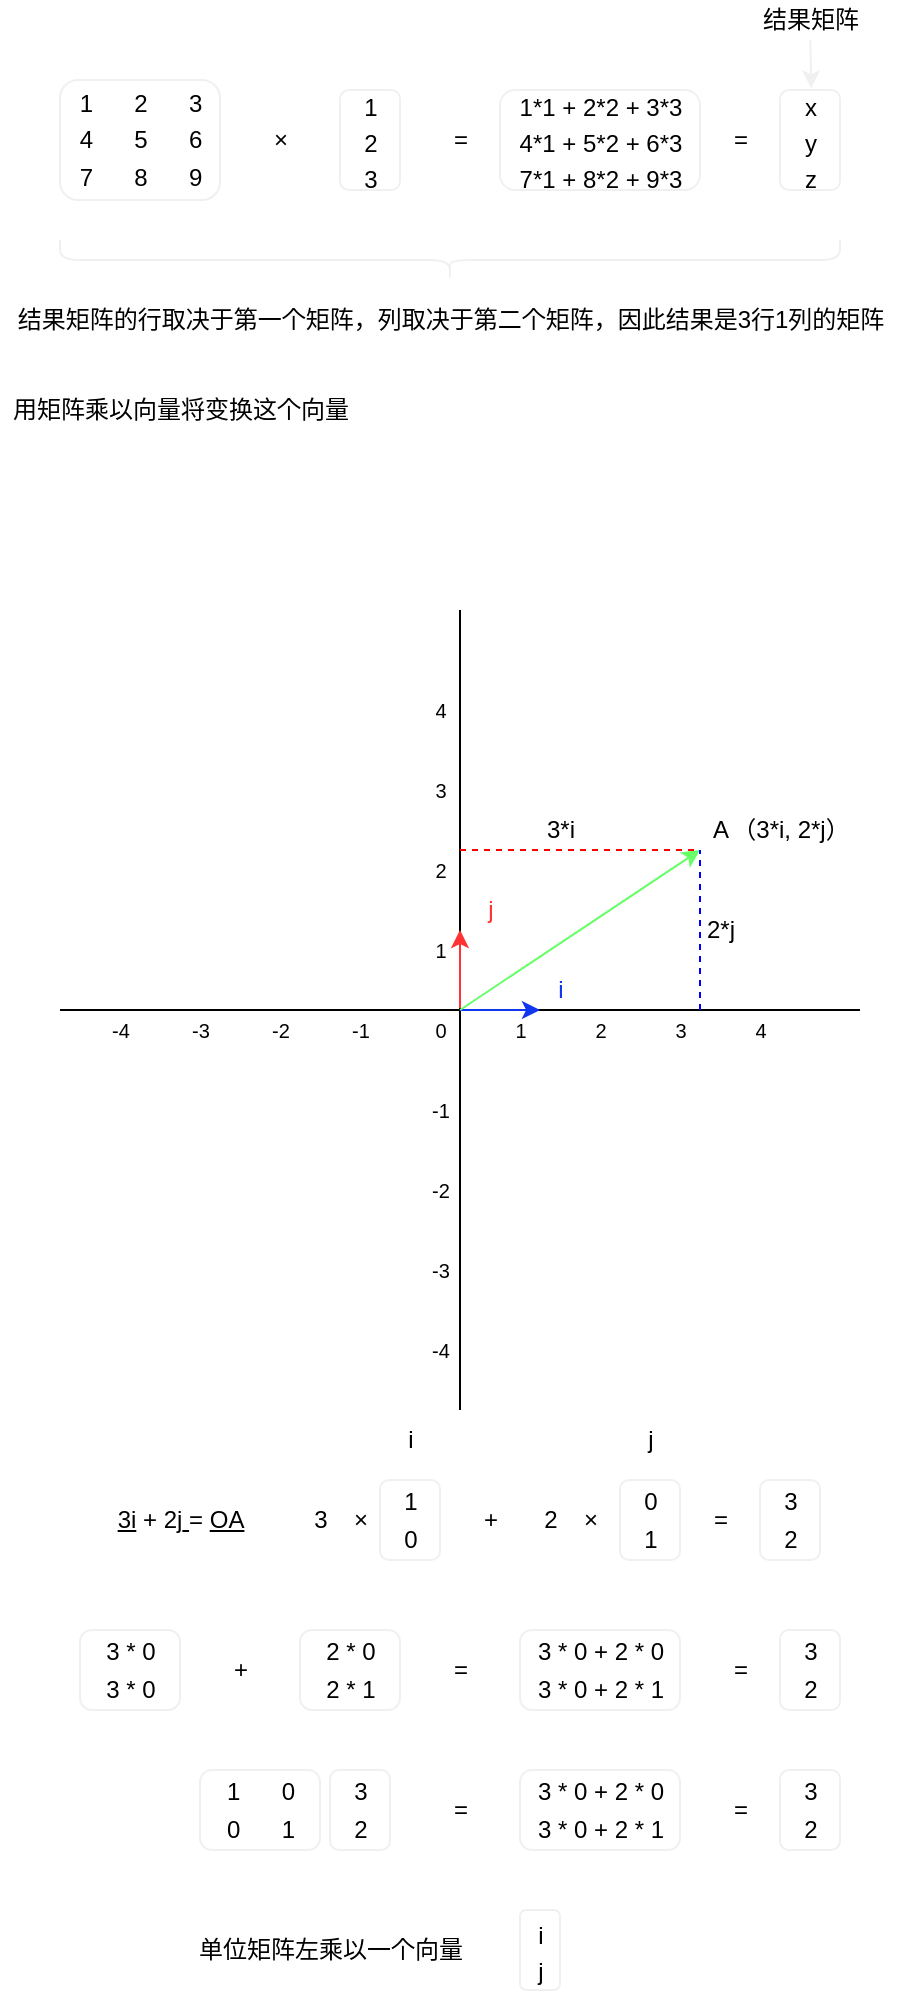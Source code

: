 <mxfile>
    <diagram id="ty31Uemw-zXE6HJe6N66" name="第 2 页">
        <mxGraphModel dx="1576" dy="1248" grid="1" gridSize="10" guides="1" tooltips="1" connect="1" arrows="1" fold="1" page="1" pageScale="1" pageWidth="900" pageHeight="1600" math="0" shadow="0">
            <root>
                <mxCell id="Mf4_04Zu9k9OO0F0BlDX-0"/>
                <mxCell id="Mf4_04Zu9k9OO0F0BlDX-1" parent="Mf4_04Zu9k9OO0F0BlDX-0"/>
                <mxCell id="tJY6Y70l5PTuczmkxsG5-85" value="&lt;table&gt;&lt;tbody&gt;&lt;tr&gt;&lt;td&gt;1&lt;/td&gt;&lt;td&gt;&amp;nbsp; &amp;nbsp; &amp;nbsp;2&lt;/td&gt;&lt;td&gt;&amp;nbsp; &amp;nbsp; &amp;nbsp;3&lt;/td&gt;&lt;/tr&gt;&lt;tr&gt;&lt;td&gt;4&lt;/td&gt;&lt;td&gt;&amp;nbsp; &amp;nbsp; &amp;nbsp;5&lt;/td&gt;&lt;td&gt;&amp;nbsp; &amp;nbsp; &amp;nbsp;6&lt;/td&gt;&lt;/tr&gt;&lt;tr&gt;&lt;td&gt;7&lt;/td&gt;&lt;td&gt;&amp;nbsp; &amp;nbsp; &amp;nbsp;8&lt;/td&gt;&lt;td&gt;&amp;nbsp; &amp;nbsp; &amp;nbsp;9&lt;/td&gt;&lt;/tr&gt;&lt;/tbody&gt;&lt;/table&gt;" style="text;html=1;align=center;verticalAlign=middle;resizable=0;points=[];autosize=1;fontSize=12;rounded=1;strokeColor=#f0f0f0;shadow=0;sketch=0;glass=0;fillColor=none;gradientColor=none;" parent="Mf4_04Zu9k9OO0F0BlDX-1" vertex="1">
                    <mxGeometry x="185" y="55" width="80" height="60" as="geometry"/>
                </mxCell>
                <mxCell id="tJY6Y70l5PTuczmkxsG5-88" value="&lt;table&gt;&lt;tbody&gt;&lt;tr&gt;&lt;td&gt;1&lt;/td&gt;&lt;/tr&gt;&lt;tr&gt;&lt;td&gt;2&lt;/td&gt;&lt;/tr&gt;&lt;/tbody&gt;&lt;/table&gt;3" style="text;html=1;align=center;verticalAlign=middle;resizable=0;points=[];autosize=1;fontSize=12;rounded=1;strokeColor=#f0f0f0;" parent="Mf4_04Zu9k9OO0F0BlDX-1" vertex="1">
                    <mxGeometry x="325" y="60" width="30" height="50" as="geometry"/>
                </mxCell>
                <mxCell id="tJY6Y70l5PTuczmkxsG5-89" value="×" style="text;html=1;align=center;verticalAlign=middle;resizable=0;points=[];autosize=1;fontSize=12;rounded=1;shadow=0;glass=0;sketch=0;strokeWidth=1;fillColor=none;gradientColor=none;" parent="Mf4_04Zu9k9OO0F0BlDX-1" vertex="1">
                    <mxGeometry x="285.0" y="75.0" width="20" height="20" as="geometry"/>
                </mxCell>
                <mxCell id="tJY6Y70l5PTuczmkxsG5-90" value="=" style="text;html=1;align=center;verticalAlign=middle;resizable=0;points=[];autosize=1;fontSize=12;rounded=1;shadow=0;glass=0;sketch=0;strokeWidth=1;fillColor=none;gradientColor=none;" parent="Mf4_04Zu9k9OO0F0BlDX-1" vertex="1">
                    <mxGeometry x="375.0" y="75.0" width="20" height="20" as="geometry"/>
                </mxCell>
                <mxCell id="tJY6Y70l5PTuczmkxsG5-91" value="&lt;table&gt;&lt;tbody&gt;&lt;tr&gt;&lt;td&gt;1*1 + 2*2 + 3*3&lt;/td&gt;&lt;/tr&gt;&lt;tr&gt;&lt;td&gt;4*1 + 5*2 + 6*3&lt;/td&gt;&lt;/tr&gt;&lt;/tbody&gt;&lt;/table&gt;7*1 + 8*2 + 9*3" style="text;html=1;align=center;verticalAlign=middle;resizable=0;points=[];autosize=1;fontSize=12;rounded=1;strokeColor=#f0f0f0;shadow=0;glass=0;sketch=0;fillColor=none;gradientColor=none;" parent="Mf4_04Zu9k9OO0F0BlDX-1" vertex="1">
                    <mxGeometry x="405" y="60.0" width="100" height="50" as="geometry"/>
                </mxCell>
                <mxCell id="tJY6Y70l5PTuczmkxsG5-92" value="&lt;table&gt;&lt;tbody&gt;&lt;tr&gt;&lt;td&gt;x&lt;/td&gt;&lt;/tr&gt;&lt;tr&gt;&lt;td&gt;y&lt;/td&gt;&lt;/tr&gt;&lt;/tbody&gt;&lt;/table&gt;z" style="text;html=1;align=center;verticalAlign=middle;resizable=0;points=[];autosize=1;fontSize=12;rounded=1;strokeColor=#f0f0f0;shadow=0;glass=0;sketch=0;fillColor=none;gradientColor=none;" parent="Mf4_04Zu9k9OO0F0BlDX-1" vertex="1">
                    <mxGeometry x="545" y="60.0" width="30" height="50" as="geometry"/>
                </mxCell>
                <mxCell id="tJY6Y70l5PTuczmkxsG5-93" value="=" style="text;html=1;align=center;verticalAlign=middle;resizable=0;points=[];autosize=1;fontSize=12;rounded=1;shadow=0;glass=0;sketch=0;strokeWidth=1;fillColor=none;gradientColor=none;" parent="Mf4_04Zu9k9OO0F0BlDX-1" vertex="1">
                    <mxGeometry x="515.0" y="75.0" width="20" height="20" as="geometry"/>
                </mxCell>
                <mxCell id="tJY6Y70l5PTuczmkxsG5-94" value="结果矩阵的行取决于第一个矩阵，列取决于第二个矩阵，因此结果是3行1列的矩阵" style="text;html=1;align=center;verticalAlign=middle;resizable=0;points=[];autosize=1;fontSize=12;" parent="Mf4_04Zu9k9OO0F0BlDX-1" vertex="1">
                    <mxGeometry x="155" y="165" width="450" height="20" as="geometry"/>
                </mxCell>
                <mxCell id="tJY6Y70l5PTuczmkxsG5-98" style="edgeStyle=none;rounded=0;orthogonalLoop=1;jettySize=auto;html=1;entryX=0.521;entryY=-0.016;entryDx=0;entryDy=0;entryPerimeter=0;strokeColor=#f0f0f0;fontSize=12;" parent="Mf4_04Zu9k9OO0F0BlDX-1" source="tJY6Y70l5PTuczmkxsG5-97" target="tJY6Y70l5PTuczmkxsG5-92" edge="1">
                    <mxGeometry relative="1" as="geometry"/>
                </mxCell>
                <mxCell id="tJY6Y70l5PTuczmkxsG5-97" value="结果矩阵" style="text;html=1;align=center;verticalAlign=middle;resizable=0;points=[];autosize=1;fontSize=12;" parent="Mf4_04Zu9k9OO0F0BlDX-1" vertex="1">
                    <mxGeometry x="530" y="15" width="60" height="20" as="geometry"/>
                </mxCell>
                <mxCell id="tJY6Y70l5PTuczmkxsG5-102" value="" style="shape=curlyBracket;whiteSpace=wrap;html=1;rounded=1;shadow=0;glass=0;sketch=0;strokeColor=#f0f0f0;strokeWidth=1;fillColor=none;gradientColor=none;fontSize=12;rotation=-90;" parent="Mf4_04Zu9k9OO0F0BlDX-1" vertex="1">
                    <mxGeometry x="370" y="-50" width="20" height="390" as="geometry"/>
                </mxCell>
                <mxCell id="tJY6Y70l5PTuczmkxsG5-105" value="用矩阵乘以向量将变换这个向量" style="text;html=1;align=center;verticalAlign=middle;resizable=0;points=[];autosize=1;fontSize=12;" parent="Mf4_04Zu9k9OO0F0BlDX-1" vertex="1">
                    <mxGeometry x="155" y="210" width="180" height="20" as="geometry"/>
                </mxCell>
                <mxCell id="tJY6Y70l5PTuczmkxsG5-67" value="" style="group;rounded=1;shadow=0;glass=0;sketch=0;strokeWidth=1;fillColor=none;gradientColor=none;fontSize=12;" parent="Mf4_04Zu9k9OO0F0BlDX-1" vertex="1" connectable="0">
                    <mxGeometry x="185" y="320" width="400" height="400" as="geometry"/>
                </mxCell>
                <mxCell id="tJY6Y70l5PTuczmkxsG5-68" value="" style="endArrow=none;html=1;strokeWidth=1;fontSize=12;" parent="tJY6Y70l5PTuczmkxsG5-67" edge="1">
                    <mxGeometry width="50" height="50" relative="1" as="geometry">
                        <mxPoint y="200" as="sourcePoint"/>
                        <mxPoint x="400" y="200" as="targetPoint"/>
                    </mxGeometry>
                </mxCell>
                <mxCell id="tJY6Y70l5PTuczmkxsG5-69" value="" style="endArrow=none;html=1;strokeWidth=1;fontSize=12;" parent="tJY6Y70l5PTuczmkxsG5-67" edge="1">
                    <mxGeometry width="50" height="50" relative="1" as="geometry">
                        <mxPoint x="200" y="400" as="sourcePoint"/>
                        <mxPoint x="200" as="targetPoint"/>
                    </mxGeometry>
                </mxCell>
                <mxCell id="tJY6Y70l5PTuczmkxsG5-70" value="&lt;font style=&quot;font-size: 10px&quot;&gt;0&lt;/font&gt;" style="text;html=1;align=center;verticalAlign=middle;resizable=0;points=[];autosize=1;fontSize=12;" parent="tJY6Y70l5PTuczmkxsG5-67" vertex="1">
                    <mxGeometry x="180" y="200" width="20" height="20" as="geometry"/>
                </mxCell>
                <mxCell id="tJY6Y70l5PTuczmkxsG5-71" value="&lt;font style=&quot;font-size: 10px&quot;&gt;1&lt;/font&gt;" style="text;html=1;align=center;verticalAlign=middle;resizable=0;points=[];autosize=1;fontSize=12;" parent="tJY6Y70l5PTuczmkxsG5-67" vertex="1">
                    <mxGeometry x="220" y="200" width="20" height="20" as="geometry"/>
                </mxCell>
                <mxCell id="tJY6Y70l5PTuczmkxsG5-72" value="&lt;font style=&quot;font-size: 10px&quot;&gt;2&lt;/font&gt;" style="text;html=1;align=center;verticalAlign=middle;resizable=0;points=[];autosize=1;fontSize=12;" parent="tJY6Y70l5PTuczmkxsG5-67" vertex="1">
                    <mxGeometry x="260" y="200" width="20" height="20" as="geometry"/>
                </mxCell>
                <mxCell id="tJY6Y70l5PTuczmkxsG5-73" value="&lt;font style=&quot;font-size: 10px&quot;&gt;3&lt;/font&gt;" style="text;html=1;align=center;verticalAlign=middle;resizable=0;points=[];autosize=1;fontSize=12;" parent="tJY6Y70l5PTuczmkxsG5-67" vertex="1">
                    <mxGeometry x="300" y="200" width="20" height="20" as="geometry"/>
                </mxCell>
                <mxCell id="tJY6Y70l5PTuczmkxsG5-74" value="&lt;font style=&quot;font-size: 10px&quot;&gt;4&lt;/font&gt;" style="text;html=1;align=center;verticalAlign=middle;resizable=0;points=[];autosize=1;fontSize=12;" parent="tJY6Y70l5PTuczmkxsG5-67" vertex="1">
                    <mxGeometry x="340" y="200" width="20" height="20" as="geometry"/>
                </mxCell>
                <mxCell id="tJY6Y70l5PTuczmkxsG5-75" value="&lt;font style=&quot;font-size: 10px&quot;&gt;-1&lt;/font&gt;" style="text;html=1;align=center;verticalAlign=middle;resizable=0;points=[];autosize=1;fontSize=12;" parent="tJY6Y70l5PTuczmkxsG5-67" vertex="1">
                    <mxGeometry x="140" y="200" width="20" height="20" as="geometry"/>
                </mxCell>
                <mxCell id="tJY6Y70l5PTuczmkxsG5-76" value="&lt;font style=&quot;font-size: 10px&quot;&gt;-2&lt;/font&gt;" style="text;html=1;align=center;verticalAlign=middle;resizable=0;points=[];autosize=1;fontSize=12;" parent="tJY6Y70l5PTuczmkxsG5-67" vertex="1">
                    <mxGeometry x="100" y="200" width="20" height="20" as="geometry"/>
                </mxCell>
                <mxCell id="tJY6Y70l5PTuczmkxsG5-77" value="&lt;font style=&quot;font-size: 10px&quot;&gt;-3&lt;/font&gt;" style="text;html=1;align=center;verticalAlign=middle;resizable=0;points=[];autosize=1;fontSize=12;" parent="tJY6Y70l5PTuczmkxsG5-67" vertex="1">
                    <mxGeometry x="60" y="200" width="20" height="20" as="geometry"/>
                </mxCell>
                <mxCell id="tJY6Y70l5PTuczmkxsG5-78" value="&lt;font style=&quot;font-size: 10px&quot;&gt;-4&lt;/font&gt;" style="text;html=1;align=center;verticalAlign=middle;resizable=0;points=[];autosize=1;fontSize=12;" parent="tJY6Y70l5PTuczmkxsG5-67" vertex="1">
                    <mxGeometry x="20" y="200" width="20" height="20" as="geometry"/>
                </mxCell>
                <mxCell id="tJY6Y70l5PTuczmkxsG5-79" value="&lt;font style=&quot;font-size: 10px&quot;&gt;-1&lt;/font&gt;" style="text;html=1;align=center;verticalAlign=middle;resizable=0;points=[];autosize=1;fontSize=12;" parent="tJY6Y70l5PTuczmkxsG5-67" vertex="1">
                    <mxGeometry x="180" y="240" width="20" height="20" as="geometry"/>
                </mxCell>
                <mxCell id="tJY6Y70l5PTuczmkxsG5-80" value="&lt;font style=&quot;font-size: 10px&quot;&gt;-2&lt;/font&gt;" style="text;html=1;align=center;verticalAlign=middle;resizable=0;points=[];autosize=1;fontSize=12;" parent="tJY6Y70l5PTuczmkxsG5-67" vertex="1">
                    <mxGeometry x="180" y="280" width="20" height="20" as="geometry"/>
                </mxCell>
                <mxCell id="tJY6Y70l5PTuczmkxsG5-81" value="&lt;font style=&quot;font-size: 10px&quot;&gt;-3&lt;/font&gt;" style="text;html=1;align=center;verticalAlign=middle;resizable=0;points=[];autosize=1;fontSize=12;" parent="tJY6Y70l5PTuczmkxsG5-67" vertex="1">
                    <mxGeometry x="180" y="320" width="20" height="20" as="geometry"/>
                </mxCell>
                <mxCell id="tJY6Y70l5PTuczmkxsG5-82" value="&lt;font style=&quot;font-size: 10px&quot;&gt;-4&lt;/font&gt;" style="text;html=1;align=center;verticalAlign=middle;resizable=0;points=[];autosize=1;fontSize=12;" parent="tJY6Y70l5PTuczmkxsG5-67" vertex="1">
                    <mxGeometry x="180" y="360" width="20" height="20" as="geometry"/>
                </mxCell>
                <mxCell id="tJY6Y70l5PTuczmkxsG5-83" value="&lt;font style=&quot;font-size: 10px&quot;&gt;1&lt;/font&gt;" style="text;html=1;align=center;verticalAlign=middle;resizable=0;points=[];autosize=1;fontSize=12;" parent="tJY6Y70l5PTuczmkxsG5-67" vertex="1">
                    <mxGeometry x="180" y="160" width="20" height="20" as="geometry"/>
                </mxCell>
                <mxCell id="tJY6Y70l5PTuczmkxsG5-84" value="&lt;font style=&quot;font-size: 10px&quot;&gt;2&lt;/font&gt;" style="text;html=1;align=center;verticalAlign=middle;resizable=0;points=[];autosize=1;fontSize=12;" parent="tJY6Y70l5PTuczmkxsG5-67" vertex="1">
                    <mxGeometry x="180" y="120" width="20" height="20" as="geometry"/>
                </mxCell>
                <mxCell id="tJY6Y70l5PTuczmkxsG5-86" value="&lt;font style=&quot;font-size: 10px&quot;&gt;3&lt;/font&gt;" style="text;html=1;align=center;verticalAlign=middle;resizable=0;points=[];autosize=1;fontSize=12;" parent="tJY6Y70l5PTuczmkxsG5-67" vertex="1">
                    <mxGeometry x="180" y="80" width="20" height="20" as="geometry"/>
                </mxCell>
                <mxCell id="tJY6Y70l5PTuczmkxsG5-87" value="&lt;font style=&quot;font-size: 10px&quot;&gt;4&lt;/font&gt;" style="text;html=1;align=center;verticalAlign=middle;resizable=0;points=[];autosize=1;fontSize=12;" parent="tJY6Y70l5PTuczmkxsG5-67" vertex="1">
                    <mxGeometry x="180" y="40" width="20" height="20" as="geometry"/>
                </mxCell>
                <mxCell id="tJY6Y70l5PTuczmkxsG5-95" value="" style="endArrow=classic;html=1;strokeWidth=1;fontSize=12;strokeColor=#FF3333;" parent="tJY6Y70l5PTuczmkxsG5-67" edge="1">
                    <mxGeometry width="50" height="50" relative="1" as="geometry">
                        <mxPoint x="200" y="199" as="sourcePoint"/>
                        <mxPoint x="200" y="160" as="targetPoint"/>
                    </mxGeometry>
                </mxCell>
                <mxCell id="tJY6Y70l5PTuczmkxsG5-96" value="" style="endArrow=classic;html=1;strokeWidth=1;fontSize=12;strokeColor=#1136F0;" parent="tJY6Y70l5PTuczmkxsG5-67" edge="1">
                    <mxGeometry width="50" height="50" relative="1" as="geometry">
                        <mxPoint x="200" y="200" as="sourcePoint"/>
                        <mxPoint x="240" y="200" as="targetPoint"/>
                    </mxGeometry>
                </mxCell>
                <mxCell id="tJY6Y70l5PTuczmkxsG5-99" value="&lt;font color=&quot;#1136f0&quot;&gt;i&lt;/font&gt;" style="text;html=1;align=center;verticalAlign=middle;resizable=0;points=[];autosize=1;fontSize=12;" parent="tJY6Y70l5PTuczmkxsG5-67" vertex="1">
                    <mxGeometry x="240" y="180" width="20" height="20" as="geometry"/>
                </mxCell>
                <mxCell id="tJY6Y70l5PTuczmkxsG5-100" value="&lt;font color=&quot;#ff3333&quot;&gt;j&lt;/font&gt;" style="text;html=1;align=center;verticalAlign=middle;resizable=0;points=[];autosize=1;fontSize=12;" parent="tJY6Y70l5PTuczmkxsG5-67" vertex="1">
                    <mxGeometry x="205" y="140" width="20" height="20" as="geometry"/>
                </mxCell>
                <mxCell id="tJY6Y70l5PTuczmkxsG5-101" value="" style="endArrow=classic;html=1;strokeColor=#66FF66;strokeWidth=1;fontSize=12;" parent="tJY6Y70l5PTuczmkxsG5-67" edge="1">
                    <mxGeometry width="50" height="50" relative="1" as="geometry">
                        <mxPoint x="200" y="200" as="sourcePoint"/>
                        <mxPoint x="320" y="120" as="targetPoint"/>
                    </mxGeometry>
                </mxCell>
                <mxCell id="tJY6Y70l5PTuczmkxsG5-103" value="A" style="text;html=1;align=center;verticalAlign=middle;resizable=0;points=[];autosize=1;fontSize=12;" parent="tJY6Y70l5PTuczmkxsG5-67" vertex="1">
                    <mxGeometry x="320" y="100" width="20" height="20" as="geometry"/>
                </mxCell>
                <mxCell id="tJY6Y70l5PTuczmkxsG5-104" value="" style="endArrow=none;dashed=1;html=1;strokeWidth=1;fontSize=12;strokeColor=#FF0000;" parent="tJY6Y70l5PTuczmkxsG5-67" edge="1">
                    <mxGeometry width="50" height="50" relative="1" as="geometry">
                        <mxPoint x="200" y="120" as="sourcePoint"/>
                        <mxPoint x="320" y="120" as="targetPoint"/>
                    </mxGeometry>
                </mxCell>
                <mxCell id="tJY6Y70l5PTuczmkxsG5-106" value="" style="endArrow=none;dashed=1;html=1;strokeWidth=1;fontSize=12;strokeColor=#0000FF;" parent="tJY6Y70l5PTuczmkxsG5-67" edge="1">
                    <mxGeometry width="50" height="50" relative="1" as="geometry">
                        <mxPoint x="320" y="200" as="sourcePoint"/>
                        <mxPoint x="320" y="120" as="targetPoint"/>
                    </mxGeometry>
                </mxCell>
                <mxCell id="tJY6Y70l5PTuczmkxsG5-109" value="（3*i, 2*j）" style="text;html=1;align=center;verticalAlign=middle;resizable=0;points=[];autosize=1;fontSize=12;" parent="tJY6Y70l5PTuczmkxsG5-67" vertex="1">
                    <mxGeometry x="330" y="100" width="70" height="20" as="geometry"/>
                </mxCell>
                <mxCell id="tJY6Y70l5PTuczmkxsG5-107" value="3*i" style="text;html=1;align=center;verticalAlign=middle;resizable=0;points=[];autosize=1;fontSize=12;" parent="Mf4_04Zu9k9OO0F0BlDX-1" vertex="1">
                    <mxGeometry x="420" y="420" width="30" height="20" as="geometry"/>
                </mxCell>
                <mxCell id="tJY6Y70l5PTuczmkxsG5-108" value="2*j" style="text;html=1;align=center;verticalAlign=middle;resizable=0;points=[];autosize=1;fontSize=12;" parent="Mf4_04Zu9k9OO0F0BlDX-1" vertex="1">
                    <mxGeometry x="500" y="470" width="30" height="20" as="geometry"/>
                </mxCell>
                <mxCell id="tJY6Y70l5PTuczmkxsG5-110" value="&lt;u&gt;3i&lt;/u&gt;&amp;nbsp;+ 2j&lt;u&gt;&amp;nbsp;&lt;/u&gt;= &lt;u&gt;OA&lt;/u&gt;" style="text;html=1;align=center;verticalAlign=middle;resizable=0;points=[];autosize=1;fontSize=12;" parent="Mf4_04Zu9k9OO0F0BlDX-1" vertex="1">
                    <mxGeometry x="205" y="765" width="80" height="20" as="geometry"/>
                </mxCell>
                <mxCell id="tJY6Y70l5PTuczmkxsG5-111" value="&lt;table&gt;&lt;tbody&gt;&lt;tr&gt;&lt;td&gt;1&lt;/td&gt;&lt;/tr&gt;&lt;tr&gt;&lt;td&gt;0&lt;/td&gt;&lt;/tr&gt;&lt;/tbody&gt;&lt;/table&gt;" style="text;html=1;align=center;verticalAlign=middle;resizable=0;points=[];autosize=1;fontSize=12;strokeColor=#f0f0f0;rounded=1;shadow=0;glass=0;sketch=0;fillColor=none;gradientColor=none;" parent="Mf4_04Zu9k9OO0F0BlDX-1" vertex="1">
                    <mxGeometry x="345" y="755.0" width="30" height="40" as="geometry"/>
                </mxCell>
                <mxCell id="tJY6Y70l5PTuczmkxsG5-142" value="i" style="text;html=1;align=center;verticalAlign=middle;resizable=0;points=[];autosize=1;fontSize=12;" parent="Mf4_04Zu9k9OO0F0BlDX-1" vertex="1">
                    <mxGeometry x="350" y="725" width="20" height="20" as="geometry"/>
                </mxCell>
                <mxCell id="tJY6Y70l5PTuczmkxsG5-143" value="&lt;table&gt;&lt;tbody&gt;&lt;tr&gt;&lt;td&gt;0&lt;/td&gt;&lt;/tr&gt;&lt;tr&gt;&lt;td&gt;1&lt;/td&gt;&lt;/tr&gt;&lt;/tbody&gt;&lt;/table&gt;" style="text;html=1;align=center;verticalAlign=middle;resizable=0;points=[];autosize=1;fontSize=12;strokeColor=#f0f0f0;rounded=1;shadow=0;glass=0;sketch=0;fillColor=none;gradientColor=none;" parent="Mf4_04Zu9k9OO0F0BlDX-1" vertex="1">
                    <mxGeometry x="465" y="755.0" width="30" height="40" as="geometry"/>
                </mxCell>
                <mxCell id="tJY6Y70l5PTuczmkxsG5-144" value="j" style="text;html=1;align=center;verticalAlign=middle;resizable=0;points=[];autosize=1;fontSize=12;" parent="Mf4_04Zu9k9OO0F0BlDX-1" vertex="1">
                    <mxGeometry x="470" y="725" width="20" height="20" as="geometry"/>
                </mxCell>
                <mxCell id="tJY6Y70l5PTuczmkxsG5-145" value="2" style="text;html=1;align=center;verticalAlign=middle;resizable=0;points=[];autosize=1;fontSize=12;" parent="Mf4_04Zu9k9OO0F0BlDX-1" vertex="1">
                    <mxGeometry x="420" y="765" width="20" height="20" as="geometry"/>
                </mxCell>
                <mxCell id="tJY6Y70l5PTuczmkxsG5-146" value="×" style="text;html=1;align=center;verticalAlign=middle;resizable=0;points=[];autosize=1;fontSize=12;rounded=1;shadow=0;glass=0;sketch=0;strokeWidth=1;fillColor=none;gradientColor=none;" parent="Mf4_04Zu9k9OO0F0BlDX-1" vertex="1">
                    <mxGeometry x="440.0" y="765" width="20" height="20" as="geometry"/>
                </mxCell>
                <mxCell id="tJY6Y70l5PTuczmkxsG5-147" value="×" style="text;html=1;align=center;verticalAlign=middle;resizable=0;points=[];autosize=1;fontSize=12;rounded=1;shadow=0;glass=0;sketch=0;strokeWidth=1;fillColor=none;gradientColor=none;" parent="Mf4_04Zu9k9OO0F0BlDX-1" vertex="1">
                    <mxGeometry x="325.0" y="765" width="20" height="20" as="geometry"/>
                </mxCell>
                <mxCell id="tJY6Y70l5PTuczmkxsG5-148" value="3" style="text;html=1;align=center;verticalAlign=middle;resizable=0;points=[];autosize=1;fontSize=12;" parent="Mf4_04Zu9k9OO0F0BlDX-1" vertex="1">
                    <mxGeometry x="305" y="765" width="20" height="20" as="geometry"/>
                </mxCell>
                <mxCell id="tJY6Y70l5PTuczmkxsG5-149" value="+" style="text;html=1;align=center;verticalAlign=middle;resizable=0;points=[];autosize=1;fontSize=12;" parent="Mf4_04Zu9k9OO0F0BlDX-1" vertex="1">
                    <mxGeometry x="390" y="765" width="20" height="20" as="geometry"/>
                </mxCell>
                <mxCell id="tJY6Y70l5PTuczmkxsG5-150" value="=" style="text;html=1;align=center;verticalAlign=middle;resizable=0;points=[];autosize=1;fontSize=12;rounded=1;shadow=0;glass=0;sketch=0;strokeWidth=1;fillColor=none;gradientColor=none;" parent="Mf4_04Zu9k9OO0F0BlDX-1" vertex="1">
                    <mxGeometry x="505.0" y="765" width="20" height="20" as="geometry"/>
                </mxCell>
                <mxCell id="tJY6Y70l5PTuczmkxsG5-151" value="&lt;table&gt;&lt;tbody&gt;&lt;tr&gt;&lt;td&gt;3&lt;/td&gt;&lt;/tr&gt;&lt;tr&gt;&lt;td&gt;2&lt;/td&gt;&lt;/tr&gt;&lt;/tbody&gt;&lt;/table&gt;" style="text;html=1;align=center;verticalAlign=middle;resizable=0;points=[];autosize=1;fontSize=12;strokeColor=#f0f0f0;rounded=1;shadow=0;glass=0;sketch=0;fillColor=none;gradientColor=none;" parent="Mf4_04Zu9k9OO0F0BlDX-1" vertex="1">
                    <mxGeometry x="535" y="755.0" width="30" height="40" as="geometry"/>
                </mxCell>
                <mxCell id="tJY6Y70l5PTuczmkxsG5-152" value="&lt;table&gt;&lt;tbody&gt;&lt;tr&gt;&lt;td&gt;3 * 0&lt;/td&gt;&lt;/tr&gt;&lt;tr&gt;&lt;td&gt;3 * 0&lt;/td&gt;&lt;/tr&gt;&lt;/tbody&gt;&lt;/table&gt;" style="text;html=1;align=center;verticalAlign=middle;resizable=0;points=[];autosize=1;fontSize=12;strokeColor=#f0f0f0;rounded=1;shadow=0;glass=0;sketch=0;fillColor=none;gradientColor=none;" parent="Mf4_04Zu9k9OO0F0BlDX-1" vertex="1">
                    <mxGeometry x="195" y="830.0" width="50" height="40" as="geometry"/>
                </mxCell>
                <mxCell id="tJY6Y70l5PTuczmkxsG5-153" value="+" style="text;html=1;align=center;verticalAlign=middle;resizable=0;points=[];autosize=1;fontSize=12;" parent="Mf4_04Zu9k9OO0F0BlDX-1" vertex="1">
                    <mxGeometry x="265" y="840" width="20" height="20" as="geometry"/>
                </mxCell>
                <mxCell id="tJY6Y70l5PTuczmkxsG5-154" value="&lt;table&gt;&lt;tbody&gt;&lt;tr&gt;&lt;td&gt;2 * 0&lt;/td&gt;&lt;/tr&gt;&lt;tr&gt;&lt;td&gt;2 * 1&lt;/td&gt;&lt;/tr&gt;&lt;/tbody&gt;&lt;/table&gt;" style="text;html=1;align=center;verticalAlign=middle;resizable=0;points=[];autosize=1;fontSize=12;strokeColor=#f0f0f0;rounded=1;shadow=0;glass=0;sketch=0;fillColor=none;gradientColor=none;" parent="Mf4_04Zu9k9OO0F0BlDX-1" vertex="1">
                    <mxGeometry x="305" y="830.0" width="50" height="40" as="geometry"/>
                </mxCell>
                <mxCell id="tJY6Y70l5PTuczmkxsG5-155" value="&lt;table&gt;&lt;tbody&gt;&lt;tr&gt;&lt;td&gt;3 * 0 + 2 * 0&lt;/td&gt;&lt;/tr&gt;&lt;tr&gt;&lt;td&gt;3 * 0 + 2 * 1&lt;/td&gt;&lt;/tr&gt;&lt;/tbody&gt;&lt;/table&gt;" style="text;html=1;align=center;verticalAlign=middle;resizable=0;points=[];autosize=1;fontSize=12;strokeColor=#f0f0f0;rounded=1;shadow=0;glass=0;sketch=0;fillColor=none;gradientColor=none;" parent="Mf4_04Zu9k9OO0F0BlDX-1" vertex="1">
                    <mxGeometry x="415" y="830.0" width="80" height="40" as="geometry"/>
                </mxCell>
                <mxCell id="tJY6Y70l5PTuczmkxsG5-156" value="=" style="text;html=1;align=center;verticalAlign=middle;resizable=0;points=[];autosize=1;fontSize=12;rounded=1;shadow=0;glass=0;sketch=0;strokeWidth=1;fillColor=none;gradientColor=none;" parent="Mf4_04Zu9k9OO0F0BlDX-1" vertex="1">
                    <mxGeometry x="375.0" y="840" width="20" height="20" as="geometry"/>
                </mxCell>
                <mxCell id="tJY6Y70l5PTuczmkxsG5-157" value="&lt;table&gt;&lt;tbody&gt;&lt;tr&gt;&lt;td&gt;3&lt;/td&gt;&lt;/tr&gt;&lt;tr&gt;&lt;td&gt;2&lt;/td&gt;&lt;/tr&gt;&lt;/tbody&gt;&lt;/table&gt;" style="text;html=1;align=center;verticalAlign=middle;resizable=0;points=[];autosize=1;fontSize=12;strokeColor=#f0f0f0;rounded=1;shadow=0;glass=0;sketch=0;fillColor=none;gradientColor=none;" parent="Mf4_04Zu9k9OO0F0BlDX-1" vertex="1">
                    <mxGeometry x="545" y="830.0" width="30" height="40" as="geometry"/>
                </mxCell>
                <mxCell id="tJY6Y70l5PTuczmkxsG5-158" value="=" style="text;html=1;align=center;verticalAlign=middle;resizable=0;points=[];autosize=1;fontSize=12;rounded=1;shadow=0;glass=0;sketch=0;strokeWidth=1;fillColor=none;gradientColor=none;" parent="Mf4_04Zu9k9OO0F0BlDX-1" vertex="1">
                    <mxGeometry x="515.0" y="840" width="20" height="20" as="geometry"/>
                </mxCell>
                <mxCell id="tJY6Y70l5PTuczmkxsG5-159" value="&lt;table&gt;&lt;tbody&gt;&lt;tr&gt;&lt;td&gt;3&lt;/td&gt;&lt;/tr&gt;&lt;tr&gt;&lt;td&gt;2&lt;/td&gt;&lt;/tr&gt;&lt;/tbody&gt;&lt;/table&gt;" style="text;html=1;align=center;verticalAlign=middle;resizable=0;points=[];autosize=1;fontSize=12;strokeColor=#f0f0f0;rounded=1;shadow=0;glass=0;sketch=0;fillColor=none;gradientColor=none;" parent="Mf4_04Zu9k9OO0F0BlDX-1" vertex="1">
                    <mxGeometry x="320" y="900.0" width="30" height="40" as="geometry"/>
                </mxCell>
                <mxCell id="tJY6Y70l5PTuczmkxsG5-160" value="&lt;table&gt;&lt;tbody&gt;&lt;tr&gt;&lt;td&gt;1&lt;/td&gt;&lt;td&gt;&amp;nbsp; &amp;nbsp; &amp;nbsp;0&lt;/td&gt;&lt;/tr&gt;&lt;tr&gt;&lt;td&gt;0&lt;/td&gt;&lt;td&gt;&amp;nbsp; &amp;nbsp; &amp;nbsp;1&lt;/td&gt;&lt;/tr&gt;&lt;/tbody&gt;&lt;/table&gt;" style="text;html=1;align=center;verticalAlign=middle;resizable=0;points=[];autosize=1;fontSize=12;strokeColor=#f0f0f0;rounded=1;shadow=0;glass=0;sketch=0;fillColor=none;gradientColor=none;" parent="Mf4_04Zu9k9OO0F0BlDX-1" vertex="1">
                    <mxGeometry x="255" y="900" width="60" height="40" as="geometry"/>
                </mxCell>
                <mxCell id="tJY6Y70l5PTuczmkxsG5-161" value="=" style="text;html=1;align=center;verticalAlign=middle;resizable=0;points=[];autosize=1;fontSize=12;rounded=1;shadow=0;glass=0;sketch=0;strokeWidth=1;fillColor=none;gradientColor=none;" parent="Mf4_04Zu9k9OO0F0BlDX-1" vertex="1">
                    <mxGeometry x="375.0" y="910" width="20" height="20" as="geometry"/>
                </mxCell>
                <mxCell id="tJY6Y70l5PTuczmkxsG5-162" value="&lt;table&gt;&lt;tbody&gt;&lt;tr&gt;&lt;td&gt;3 * 0 + 2 * 0&lt;/td&gt;&lt;/tr&gt;&lt;tr&gt;&lt;td&gt;3 * 0 + 2 * 1&lt;/td&gt;&lt;/tr&gt;&lt;/tbody&gt;&lt;/table&gt;" style="text;html=1;align=center;verticalAlign=middle;resizable=0;points=[];autosize=1;fontSize=12;strokeColor=#f0f0f0;rounded=1;shadow=0;glass=0;sketch=0;fillColor=none;gradientColor=none;" parent="Mf4_04Zu9k9OO0F0BlDX-1" vertex="1">
                    <mxGeometry x="415" y="900.0" width="80" height="40" as="geometry"/>
                </mxCell>
                <mxCell id="tJY6Y70l5PTuczmkxsG5-163" value="&lt;table&gt;&lt;tbody&gt;&lt;tr&gt;&lt;td&gt;3&lt;/td&gt;&lt;/tr&gt;&lt;tr&gt;&lt;td&gt;2&lt;/td&gt;&lt;/tr&gt;&lt;/tbody&gt;&lt;/table&gt;" style="text;html=1;align=center;verticalAlign=middle;resizable=0;points=[];autosize=1;fontSize=12;strokeColor=#f0f0f0;rounded=1;shadow=0;glass=0;sketch=0;fillColor=none;gradientColor=none;" parent="Mf4_04Zu9k9OO0F0BlDX-1" vertex="1">
                    <mxGeometry x="545" y="900.0" width="30" height="40" as="geometry"/>
                </mxCell>
                <mxCell id="tJY6Y70l5PTuczmkxsG5-164" value="=" style="text;html=1;align=center;verticalAlign=middle;resizable=0;points=[];autosize=1;fontSize=12;rounded=1;shadow=0;glass=0;sketch=0;strokeWidth=1;fillColor=none;gradientColor=none;" parent="Mf4_04Zu9k9OO0F0BlDX-1" vertex="1">
                    <mxGeometry x="515.0" y="910" width="20" height="20" as="geometry"/>
                </mxCell>
                <mxCell id="tJY6Y70l5PTuczmkxsG5-165" value="单位矩阵左乘以一个向量" style="text;html=1;align=center;verticalAlign=middle;resizable=0;points=[];autosize=1;fontSize=12;" parent="Mf4_04Zu9k9OO0F0BlDX-1" vertex="1">
                    <mxGeometry x="245" y="980" width="150" height="20" as="geometry"/>
                </mxCell>
                <mxCell id="tJY6Y70l5PTuczmkxsG5-166" value="&lt;table&gt;&lt;tbody&gt;&lt;tr&gt;&lt;td&gt;i&lt;/td&gt;&lt;/tr&gt;&lt;/tbody&gt;&lt;/table&gt;j" style="text;html=1;align=center;verticalAlign=middle;resizable=0;points=[];autosize=1;fontSize=12;strokeColor=#f0f0f0;rounded=1;shadow=0;glass=0;sketch=0;fillColor=none;gradientColor=none;" parent="Mf4_04Zu9k9OO0F0BlDX-1" vertex="1">
                    <mxGeometry x="415" y="970.0" width="20" height="40" as="geometry"/>
                </mxCell>
            </root>
        </mxGraphModel>
    </diagram>
    <diagram id="m64h691eUGhwh49pkMqr" name="第 1 页">
        <mxGraphModel dx="1313" dy="1040" grid="1" gridSize="10" guides="1" tooltips="1" connect="1" arrows="1" fold="1" page="1" pageScale="1" pageWidth="900" pageHeight="1600" math="0" shadow="0">
            <root>
                <mxCell id="0"/>
                <mxCell id="1" parent="0"/>
                <mxCell id="333" value="" style="endArrow=classic;html=1;" parent="1" edge="1">
                    <mxGeometry x="40" y="50" width="50" height="50" as="geometry">
                        <mxPoint x="40" y="280" as="sourcePoint"/>
                        <mxPoint x="400" y="280" as="targetPoint"/>
                    </mxGeometry>
                </mxCell>
                <mxCell id="334" value="" style="endArrow=classic;html=1;" parent="1" edge="1">
                    <mxGeometry x="40" y="50" width="50" height="50" as="geometry">
                        <mxPoint x="160" y="400" as="sourcePoint"/>
                        <mxPoint x="160" y="80" as="targetPoint"/>
                    </mxGeometry>
                </mxCell>
                <mxCell id="335" value="1" style="text;html=1;align=center;verticalAlign=middle;resizable=0;points=[];autosize=1;" parent="1" vertex="1">
                    <mxGeometry x="140" y="230" width="20" height="20" as="geometry"/>
                </mxCell>
                <mxCell id="336" value="2" style="text;html=1;align=center;verticalAlign=middle;resizable=0;points=[];autosize=1;" parent="1" vertex="1">
                    <mxGeometry x="140" y="190" width="20" height="20" as="geometry"/>
                </mxCell>
                <mxCell id="337" value="3" style="text;html=1;align=center;verticalAlign=middle;resizable=0;points=[];autosize=1;" parent="1" vertex="1">
                    <mxGeometry x="140" y="150" width="20" height="20" as="geometry"/>
                </mxCell>
                <mxCell id="338" value="4" style="text;html=1;align=center;verticalAlign=middle;resizable=0;points=[];autosize=1;" parent="1" vertex="1">
                    <mxGeometry x="140" y="110" width="20" height="20" as="geometry"/>
                </mxCell>
                <mxCell id="339" value="1" style="text;html=1;align=center;verticalAlign=middle;resizable=0;points=[];autosize=1;" parent="1" vertex="1">
                    <mxGeometry x="190" y="290" width="20" height="20" as="geometry"/>
                </mxCell>
                <mxCell id="340" value="2" style="text;html=1;align=center;verticalAlign=middle;resizable=0;points=[];autosize=1;" parent="1" vertex="1">
                    <mxGeometry x="230" y="290" width="20" height="20" as="geometry"/>
                </mxCell>
                <mxCell id="341" value="3" style="text;html=1;align=center;verticalAlign=middle;resizable=0;points=[];autosize=1;" parent="1" vertex="1">
                    <mxGeometry x="270" y="290" width="20" height="20" as="geometry"/>
                </mxCell>
                <mxCell id="342" value="4" style="text;html=1;align=center;verticalAlign=middle;resizable=0;points=[];autosize=1;" parent="1" vertex="1">
                    <mxGeometry x="310" y="290" width="20" height="20" as="geometry"/>
                </mxCell>
                <mxCell id="343" value="5" style="text;html=1;align=center;verticalAlign=middle;resizable=0;points=[];autosize=1;" parent="1" vertex="1">
                    <mxGeometry x="350" y="290" width="20" height="20" as="geometry"/>
                </mxCell>
                <mxCell id="344" value="0，0" style="text;html=1;align=center;verticalAlign=middle;resizable=0;points=[];autosize=1;" parent="1" vertex="1">
                    <mxGeometry x="110" y="290" width="40" height="20" as="geometry"/>
                </mxCell>
                <mxCell id="345" value="x" style="text;html=1;align=center;verticalAlign=middle;resizable=0;points=[];autosize=1;" parent="1" vertex="1">
                    <mxGeometry x="410" y="270" width="20" height="20" as="geometry"/>
                </mxCell>
                <mxCell id="346" value="y" style="text;html=1;align=center;verticalAlign=middle;resizable=0;points=[];autosize=1;" parent="1" vertex="1">
                    <mxGeometry x="150" y="50" width="20" height="20" as="geometry"/>
                </mxCell>
                <mxCell id="347" value="（2，0）" style="text;html=1;align=center;verticalAlign=middle;resizable=0;points=[];autosize=1;" parent="1" vertex="1">
                    <mxGeometry x="240" y="260" width="60" height="20" as="geometry"/>
                </mxCell>
                <mxCell id="348" value="" style="endArrow=classic;html=1;strokeColor=#FFFF33;entryX=0.053;entryY=1.042;entryDx=0;entryDy=0;entryPerimeter=0;" parent="1" target="347" edge="1">
                    <mxGeometry x="40" y="50" width="50" height="50" as="geometry">
                        <mxPoint x="160" y="280" as="sourcePoint"/>
                        <mxPoint x="210" y="230" as="targetPoint"/>
                    </mxGeometry>
                </mxCell>
                <mxCell id="349" value="" style="endArrow=classic;html=1;entryX=-0.003;entryY=0.917;entryDx=0;entryDy=0;entryPerimeter=0;strokeColor=#FF0000;" parent="1" target="350" edge="1">
                    <mxGeometry x="40" y="50" width="50" height="50" as="geometry">
                        <mxPoint x="160" y="280" as="sourcePoint"/>
                        <mxPoint x="210" y="230" as="targetPoint"/>
                    </mxGeometry>
                </mxCell>
                <mxCell id="350" value="（2，3）" style="text;html=1;align=center;verticalAlign=middle;resizable=0;points=[];autosize=1;" parent="1" vertex="1">
                    <mxGeometry x="240" y="140" width="60" height="20" as="geometry"/>
                </mxCell>
                <mxCell id="410" value="" style="endArrow=classic;html=1;strokeColor=#007FFF;" parent="1" target="411" edge="1">
                    <mxGeometry width="50" height="50" relative="1" as="geometry">
                        <mxPoint x="160" y="280" as="sourcePoint"/>
                        <mxPoint x="240" y="240" as="targetPoint"/>
                    </mxGeometry>
                </mxCell>
                <mxCell id="411" value="（2，1） × 2&amp;nbsp;" style="text;html=1;align=center;verticalAlign=middle;resizable=0;points=[];autosize=1;" parent="1" vertex="1">
                    <mxGeometry x="295" y="180" width="90" height="20" as="geometry"/>
                </mxCell>
                <mxCell id="412" value="" style="endArrow=classic;html=1;strokeColor=#FF33FF;" parent="1" edge="1">
                    <mxGeometry width="50" height="50" relative="1" as="geometry">
                        <mxPoint x="160" y="280" as="sourcePoint"/>
                        <mxPoint x="80" y="400" as="targetPoint"/>
                    </mxGeometry>
                </mxCell>
                <mxCell id="413" value="（-2， -3）" style="text;html=1;align=center;verticalAlign=middle;resizable=0;points=[];autosize=1;" parent="1" vertex="1">
                    <mxGeometry y="381" width="80" height="20" as="geometry"/>
                </mxCell>
                <mxCell id="414" value="a" style="text;html=1;align=center;verticalAlign=middle;resizable=0;points=[];autosize=1;" parent="1" vertex="1">
                    <mxGeometry x="180" y="180" width="20" height="20" as="geometry"/>
                </mxCell>
                <mxCell id="415" value="-a" style="text;html=1;align=center;verticalAlign=middle;resizable=0;points=[];autosize=1;" parent="1" vertex="1">
                    <mxGeometry x="55" y="340" width="30" height="20" as="geometry"/>
                </mxCell>
                <mxCell id="416" value="a" style="text;html=1;align=center;verticalAlign=middle;resizable=0;points=[];autosize=1;" parent="1" vertex="1">
                    <mxGeometry x="610" y="200" width="20" height="20" as="geometry"/>
                </mxCell>
                <mxCell id="417" value="b" style="text;html=1;align=center;verticalAlign=middle;resizable=0;points=[];autosize=1;" parent="1" vertex="1">
                    <mxGeometry x="690" y="250" width="20" height="20" as="geometry"/>
                </mxCell>
                <mxCell id="352" value="" style="endArrow=classic;html=1;" parent="1" edge="1">
                    <mxGeometry x="481" y="51" width="50" height="50" as="geometry">
                        <mxPoint x="481" y="281" as="sourcePoint"/>
                        <mxPoint x="841" y="281" as="targetPoint"/>
                    </mxGeometry>
                </mxCell>
                <mxCell id="353" value="" style="endArrow=classic;html=1;" parent="1" edge="1">
                    <mxGeometry x="481" y="51" width="50" height="50" as="geometry">
                        <mxPoint x="601" y="401" as="sourcePoint"/>
                        <mxPoint x="601" y="81" as="targetPoint"/>
                    </mxGeometry>
                </mxCell>
                <mxCell id="354" value="1" style="text;html=1;align=center;verticalAlign=middle;resizable=0;points=[];autosize=1;" parent="1" vertex="1">
                    <mxGeometry x="581" y="231" width="20" height="20" as="geometry"/>
                </mxCell>
                <mxCell id="355" value="2" style="text;html=1;align=center;verticalAlign=middle;resizable=0;points=[];autosize=1;" parent="1" vertex="1">
                    <mxGeometry x="581" y="191" width="20" height="20" as="geometry"/>
                </mxCell>
                <mxCell id="356" value="3" style="text;html=1;align=center;verticalAlign=middle;resizable=0;points=[];autosize=1;" parent="1" vertex="1">
                    <mxGeometry x="581" y="151" width="20" height="20" as="geometry"/>
                </mxCell>
                <mxCell id="357" value="4" style="text;html=1;align=center;verticalAlign=middle;resizable=0;points=[];autosize=1;" parent="1" vertex="1">
                    <mxGeometry x="581" y="111" width="20" height="20" as="geometry"/>
                </mxCell>
                <mxCell id="358" value="1" style="text;html=1;align=center;verticalAlign=middle;resizable=0;points=[];autosize=1;" parent="1" vertex="1">
                    <mxGeometry x="631" y="291" width="20" height="20" as="geometry"/>
                </mxCell>
                <mxCell id="359" value="2" style="text;html=1;align=center;verticalAlign=middle;resizable=0;points=[];autosize=1;" parent="1" vertex="1">
                    <mxGeometry x="671" y="291" width="20" height="20" as="geometry"/>
                </mxCell>
                <mxCell id="360" value="3" style="text;html=1;align=center;verticalAlign=middle;resizable=0;points=[];autosize=1;" parent="1" vertex="1">
                    <mxGeometry x="711" y="291" width="20" height="20" as="geometry"/>
                </mxCell>
                <mxCell id="361" value="4" style="text;html=1;align=center;verticalAlign=middle;resizable=0;points=[];autosize=1;" parent="1" vertex="1">
                    <mxGeometry x="751" y="291" width="20" height="20" as="geometry"/>
                </mxCell>
                <mxCell id="362" value="5" style="text;html=1;align=center;verticalAlign=middle;resizable=0;points=[];autosize=1;" parent="1" vertex="1">
                    <mxGeometry x="791" y="291" width="20" height="20" as="geometry"/>
                </mxCell>
                <mxCell id="363" value="0，0" style="text;html=1;align=center;verticalAlign=middle;resizable=0;points=[];autosize=1;" parent="1" vertex="1">
                    <mxGeometry x="551" y="291" width="40" height="20" as="geometry"/>
                </mxCell>
                <mxCell id="364" value="x" style="text;html=1;align=center;verticalAlign=middle;resizable=0;points=[];autosize=1;" parent="1" vertex="1">
                    <mxGeometry x="851" y="271" width="20" height="20" as="geometry"/>
                </mxCell>
                <mxCell id="365" value="y" style="text;html=1;align=center;verticalAlign=middle;resizable=0;points=[];autosize=1;" parent="1" vertex="1">
                    <mxGeometry x="591" y="51" width="20" height="20" as="geometry"/>
                </mxCell>
                <mxCell id="366" value="（3，1）" style="text;html=1;align=center;verticalAlign=middle;resizable=0;points=[];autosize=1;" parent="1" vertex="1">
                    <mxGeometry x="721" y="221" width="60" height="20" as="geometry"/>
                </mxCell>
                <mxCell id="367" value="" style="endArrow=classic;html=1;strokeColor=#FFFF33;entryX=0.053;entryY=1.042;entryDx=0;entryDy=0;entryPerimeter=0;" parent="1" target="366" edge="1">
                    <mxGeometry x="481" y="51" width="50" height="50" as="geometry">
                        <mxPoint x="601" y="281" as="sourcePoint"/>
                        <mxPoint x="651" y="231" as="targetPoint"/>
                    </mxGeometry>
                </mxCell>
                <mxCell id="368" value="" style="endArrow=classic;html=1;entryX=-0.003;entryY=0.917;entryDx=0;entryDy=0;entryPerimeter=0;strokeColor=#FF0000;" parent="1" target="369" edge="1">
                    <mxGeometry x="481" y="51" width="50" height="50" as="geometry">
                        <mxPoint x="601" y="281" as="sourcePoint"/>
                        <mxPoint x="651" y="231" as="targetPoint"/>
                    </mxGeometry>
                </mxCell>
                <mxCell id="369" value="（2，1）" style="text;html=1;align=center;verticalAlign=middle;resizable=0;points=[];autosize=1;" parent="1" vertex="1">
                    <mxGeometry x="641" y="181" width="60" height="20" as="geometry"/>
                </mxCell>
                <mxCell id="419" value="" style="endArrow=classic;html=1;entryX=-0.003;entryY=0.917;entryDx=0;entryDy=0;entryPerimeter=0;strokeColor=#FF0000;" parent="1" edge="1">
                    <mxGeometry x="601" y="11.83" width="50" height="50" as="geometry">
                        <mxPoint x="721" y="241.83" as="sourcePoint"/>
                        <mxPoint x="760.82" y="160.17" as="targetPoint"/>
                    </mxGeometry>
                </mxCell>
                <mxCell id="420" value="" style="endArrow=classic;html=1;strokeColor=#FFFF33;entryX=0.053;entryY=1.042;entryDx=0;entryDy=0;entryPerimeter=0;" parent="1" edge="1">
                    <mxGeometry x="518.41" y="-30" width="50" height="50" as="geometry">
                        <mxPoint x="638.41" y="200" as="sourcePoint"/>
                        <mxPoint x="761.59" y="160.84" as="targetPoint"/>
                    </mxGeometry>
                </mxCell>
                <mxCell id="421" value="" style="endArrow=classic;html=1;strokeColor=#00FF00;" parent="1" edge="1">
                    <mxGeometry width="50" height="50" relative="1" as="geometry">
                        <mxPoint x="600" y="280" as="sourcePoint"/>
                        <mxPoint x="760" y="160" as="targetPoint"/>
                    </mxGeometry>
                </mxCell>
                <mxCell id="422" value="a+b" style="text;html=1;align=center;verticalAlign=middle;resizable=0;points=[];autosize=1;" parent="1" vertex="1">
                    <mxGeometry x="630" y="210" width="40" height="20" as="geometry"/>
                </mxCell>
                <mxCell id="423" value="向量与标量运算" style="text;html=1;align=center;verticalAlign=middle;resizable=0;points=[];autosize=1;" parent="1" vertex="1">
                    <mxGeometry x="190" y="70" width="100" height="20" as="geometry"/>
                </mxCell>
                <mxCell id="424" value="向量加法运算" style="text;html=1;align=center;verticalAlign=middle;resizable=0;points=[];autosize=1;" parent="1" vertex="1">
                    <mxGeometry x="635" y="70" width="90" height="20" as="geometry"/>
                </mxCell>
                <mxCell id="425" value="a" style="text;html=1;align=center;verticalAlign=middle;resizable=0;points=[];autosize=1;" parent="1" vertex="1">
                    <mxGeometry x="170" y="610" width="20" height="20" as="geometry"/>
                </mxCell>
                <mxCell id="426" value="b" style="text;html=1;align=center;verticalAlign=middle;resizable=0;points=[];autosize=1;" parent="1" vertex="1">
                    <mxGeometry x="250" y="650" width="20" height="20" as="geometry"/>
                </mxCell>
                <mxCell id="2" value="" style="endArrow=classic;html=1;" parent="1" edge="1">
                    <mxGeometry x="40" y="452" width="50" height="50" as="geometry">
                        <mxPoint x="40" y="682" as="sourcePoint"/>
                        <mxPoint x="400" y="682" as="targetPoint"/>
                    </mxGeometry>
                </mxCell>
                <mxCell id="3" value="" style="endArrow=classic;html=1;" parent="1" edge="1">
                    <mxGeometry x="40" y="452" width="50" height="50" as="geometry">
                        <mxPoint x="160" y="802" as="sourcePoint"/>
                        <mxPoint x="160" y="482" as="targetPoint"/>
                    </mxGeometry>
                </mxCell>
                <mxCell id="4" value="1" style="text;html=1;align=center;verticalAlign=middle;resizable=0;points=[];autosize=1;" parent="1" vertex="1">
                    <mxGeometry x="140" y="632" width="20" height="20" as="geometry"/>
                </mxCell>
                <mxCell id="5" value="2" style="text;html=1;align=center;verticalAlign=middle;resizable=0;points=[];autosize=1;" parent="1" vertex="1">
                    <mxGeometry x="140" y="592" width="20" height="20" as="geometry"/>
                </mxCell>
                <mxCell id="6" value="3" style="text;html=1;align=center;verticalAlign=middle;resizable=0;points=[];autosize=1;" parent="1" vertex="1">
                    <mxGeometry x="140" y="552" width="20" height="20" as="geometry"/>
                </mxCell>
                <mxCell id="7" value="4" style="text;html=1;align=center;verticalAlign=middle;resizable=0;points=[];autosize=1;" parent="1" vertex="1">
                    <mxGeometry x="140" y="512" width="20" height="20" as="geometry"/>
                </mxCell>
                <mxCell id="8" value="1" style="text;html=1;align=center;verticalAlign=middle;resizable=0;points=[];autosize=1;" parent="1" vertex="1">
                    <mxGeometry x="190" y="692" width="20" height="20" as="geometry"/>
                </mxCell>
                <mxCell id="9" value="2" style="text;html=1;align=center;verticalAlign=middle;resizable=0;points=[];autosize=1;" parent="1" vertex="1">
                    <mxGeometry x="230" y="692" width="20" height="20" as="geometry"/>
                </mxCell>
                <mxCell id="10" value="3" style="text;html=1;align=center;verticalAlign=middle;resizable=0;points=[];autosize=1;" parent="1" vertex="1">
                    <mxGeometry x="270" y="692" width="20" height="20" as="geometry"/>
                </mxCell>
                <mxCell id="11" value="4" style="text;html=1;align=center;verticalAlign=middle;resizable=0;points=[];autosize=1;" parent="1" vertex="1">
                    <mxGeometry x="310" y="692" width="20" height="20" as="geometry"/>
                </mxCell>
                <mxCell id="12" value="5" style="text;html=1;align=center;verticalAlign=middle;resizable=0;points=[];autosize=1;" parent="1" vertex="1">
                    <mxGeometry x="350" y="692" width="20" height="20" as="geometry"/>
                </mxCell>
                <mxCell id="13" value="0，0" style="text;html=1;align=center;verticalAlign=middle;resizable=0;points=[];autosize=1;" parent="1" vertex="1">
                    <mxGeometry x="110" y="692" width="40" height="20" as="geometry"/>
                </mxCell>
                <mxCell id="15" value="x" style="text;html=1;align=center;verticalAlign=middle;resizable=0;points=[];autosize=1;" parent="1" vertex="1">
                    <mxGeometry x="410" y="672" width="20" height="20" as="geometry"/>
                </mxCell>
                <mxCell id="16" value="y" style="text;html=1;align=center;verticalAlign=middle;resizable=0;points=[];autosize=1;" parent="1" vertex="1">
                    <mxGeometry x="150" y="452" width="20" height="20" as="geometry"/>
                </mxCell>
                <mxCell id="20" value="（3，1）" style="text;html=1;align=center;verticalAlign=middle;resizable=0;points=[];autosize=1;" parent="1" vertex="1">
                    <mxGeometry x="280" y="622" width="60" height="20" as="geometry"/>
                </mxCell>
                <mxCell id="307" value="" style="endArrow=classic;html=1;strokeColor=#FFFF33;entryX=0.053;entryY=1.042;entryDx=0;entryDy=0;entryPerimeter=0;" parent="1" target="20" edge="1">
                    <mxGeometry x="40" y="452" width="50" height="50" as="geometry">
                        <mxPoint x="160" y="682" as="sourcePoint"/>
                        <mxPoint x="210" y="632" as="targetPoint"/>
                    </mxGeometry>
                </mxCell>
                <mxCell id="308" value="" style="endArrow=classic;html=1;entryX=-0.003;entryY=0.917;entryDx=0;entryDy=0;entryPerimeter=0;strokeColor=#FF0000;" parent="1" target="309" edge="1">
                    <mxGeometry x="40" y="452" width="50" height="50" as="geometry">
                        <mxPoint x="160" y="682" as="sourcePoint"/>
                        <mxPoint x="210" y="632" as="targetPoint"/>
                    </mxGeometry>
                </mxCell>
                <mxCell id="309" value="（2，1）" style="text;html=1;align=center;verticalAlign=middle;resizable=0;points=[];autosize=1;" parent="1" vertex="1">
                    <mxGeometry x="200" y="582" width="60" height="20" as="geometry"/>
                </mxCell>
                <mxCell id="427" value="" style="endArrow=classic;html=1;strokeColor=#00FF00;dashed=1;" parent="1" edge="1">
                    <mxGeometry x="41" y="453" width="50" height="50" as="geometry">
                        <mxPoint x="161" y="681" as="sourcePoint"/>
                        <mxPoint x="41" y="721" as="targetPoint"/>
                    </mxGeometry>
                </mxCell>
                <mxCell id="428" value="-b" style="text;html=1;align=center;verticalAlign=middle;resizable=0;points=[];autosize=1;dashed=1;" parent="1" vertex="1">
                    <mxGeometry x="55" y="690" width="30" height="20" as="geometry"/>
                </mxCell>
                <mxCell id="429" value="" style="endArrow=classic;html=1;strokeColor=#00FF00;dashed=1;" parent="1" edge="1">
                    <mxGeometry x="80" y="374" width="50" height="50" as="geometry">
                        <mxPoint x="200" y="602" as="sourcePoint"/>
                        <mxPoint x="80" y="642" as="targetPoint"/>
                    </mxGeometry>
                </mxCell>
                <mxCell id="431" value="" style="endArrow=classic;html=1;entryX=-0.003;entryY=0.917;entryDx=0;entryDy=0;entryPerimeter=0;strokeColor=#FF0000;dashed=1;" parent="1" edge="1">
                    <mxGeometry x="-74.82" y="492.83" width="50" height="50" as="geometry">
                        <mxPoint x="45.18" y="722.83" as="sourcePoint"/>
                        <mxPoint x="85.0" y="641.17" as="targetPoint"/>
                    </mxGeometry>
                </mxCell>
                <mxCell id="432" value="" style="endArrow=classic;html=1;strokeColor=#3399FF;dashed=1;" parent="1" edge="1">
                    <mxGeometry width="50" height="50" relative="1" as="geometry">
                        <mxPoint x="160" y="680" as="sourcePoint"/>
                        <mxPoint x="80" y="640" as="targetPoint"/>
                    </mxGeometry>
                </mxCell>
                <mxCell id="433" value="a + (-b)" style="text;html=1;align=center;verticalAlign=middle;resizable=0;points=[];autosize=1;" parent="1" vertex="1">
                    <mxGeometry x="105" y="630" width="50" height="20" as="geometry"/>
                </mxCell>
                <mxCell id="434" value="" style="endArrow=classic;html=1;strokeColor=#3399FF;" parent="1" edge="1">
                    <mxGeometry width="50" height="50" relative="1" as="geometry">
                        <mxPoint x="275" y="642" as="sourcePoint"/>
                        <mxPoint x="195" y="602" as="targetPoint"/>
                    </mxGeometry>
                </mxCell>
                <mxCell id="435" value="a - b" style="text;html=1;align=center;verticalAlign=middle;resizable=0;points=[];autosize=1;" parent="1" vertex="1">
                    <mxGeometry x="240" y="600" width="40" height="20" as="geometry"/>
                </mxCell>
                <mxCell id="436" value="&lt;div style=&quot;text-align: left&quot;&gt;&lt;span&gt;向量的减法&lt;/span&gt;&lt;/div&gt;&lt;div style=&quot;text-align: left&quot;&gt;&lt;span&gt;减向量的终点指向被减向量的终点&lt;/span&gt;&lt;/div&gt;" style="text;html=1;align=center;verticalAlign=middle;resizable=0;points=[];autosize=1;" parent="1" vertex="1">
                    <mxGeometry x="200" y="482" width="200" height="30" as="geometry"/>
                </mxCell>
                <mxCell id="312" value="" style="endArrow=classic;html=1;" parent="1" edge="1">
                    <mxGeometry x="480" y="452" width="50" height="50" as="geometry">
                        <mxPoint x="480" y="682" as="sourcePoint"/>
                        <mxPoint x="840" y="682" as="targetPoint"/>
                    </mxGeometry>
                </mxCell>
                <mxCell id="313" value="" style="endArrow=classic;html=1;" parent="1" edge="1">
                    <mxGeometry x="480" y="452" width="50" height="50" as="geometry">
                        <mxPoint x="600" y="802" as="sourcePoint"/>
                        <mxPoint x="600" y="482" as="targetPoint"/>
                    </mxGeometry>
                </mxCell>
                <mxCell id="314" value="1" style="text;html=1;align=center;verticalAlign=middle;resizable=0;points=[];autosize=1;" parent="1" vertex="1">
                    <mxGeometry x="580" y="632" width="20" height="20" as="geometry"/>
                </mxCell>
                <mxCell id="315" value="2" style="text;html=1;align=center;verticalAlign=middle;resizable=0;points=[];autosize=1;" parent="1" vertex="1">
                    <mxGeometry x="580" y="592" width="20" height="20" as="geometry"/>
                </mxCell>
                <mxCell id="316" value="3" style="text;html=1;align=center;verticalAlign=middle;resizable=0;points=[];autosize=1;" parent="1" vertex="1">
                    <mxGeometry x="580" y="552" width="20" height="20" as="geometry"/>
                </mxCell>
                <mxCell id="317" value="4" style="text;html=1;align=center;verticalAlign=middle;resizable=0;points=[];autosize=1;" parent="1" vertex="1">
                    <mxGeometry x="580" y="512" width="20" height="20" as="geometry"/>
                </mxCell>
                <mxCell id="318" value="1" style="text;html=1;align=center;verticalAlign=middle;resizable=0;points=[];autosize=1;" parent="1" vertex="1">
                    <mxGeometry x="630" y="692" width="20" height="20" as="geometry"/>
                </mxCell>
                <mxCell id="319" value="2" style="text;html=1;align=center;verticalAlign=middle;resizable=0;points=[];autosize=1;" parent="1" vertex="1">
                    <mxGeometry x="670" y="692" width="20" height="20" as="geometry"/>
                </mxCell>
                <mxCell id="320" value="3" style="text;html=1;align=center;verticalAlign=middle;resizable=0;points=[];autosize=1;" parent="1" vertex="1">
                    <mxGeometry x="710" y="692" width="20" height="20" as="geometry"/>
                </mxCell>
                <mxCell id="321" value="4" style="text;html=1;align=center;verticalAlign=middle;resizable=0;points=[];autosize=1;" parent="1" vertex="1">
                    <mxGeometry x="750" y="692" width="20" height="20" as="geometry"/>
                </mxCell>
                <mxCell id="322" value="5" style="text;html=1;align=center;verticalAlign=middle;resizable=0;points=[];autosize=1;" parent="1" vertex="1">
                    <mxGeometry x="790" y="692" width="20" height="20" as="geometry"/>
                </mxCell>
                <mxCell id="323" value="0，0" style="text;html=1;align=center;verticalAlign=middle;resizable=0;points=[];autosize=1;" parent="1" vertex="1">
                    <mxGeometry x="550" y="692" width="40" height="20" as="geometry"/>
                </mxCell>
                <mxCell id="324" value="x" style="text;html=1;align=center;verticalAlign=middle;resizable=0;points=[];autosize=1;" parent="1" vertex="1">
                    <mxGeometry x="850" y="672" width="20" height="20" as="geometry"/>
                </mxCell>
                <mxCell id="325" value="y" style="text;html=1;align=center;verticalAlign=middle;resizable=0;points=[];autosize=1;" parent="1" vertex="1">
                    <mxGeometry x="590" y="452" width="20" height="20" as="geometry"/>
                </mxCell>
                <mxCell id="326" value="（4，2）" style="text;html=1;align=center;verticalAlign=middle;resizable=0;points=[];autosize=1;" parent="1" vertex="1">
                    <mxGeometry x="760" y="580" width="60" height="20" as="geometry"/>
                </mxCell>
                <mxCell id="327" value="" style="endArrow=classic;html=1;strokeColor=#FFFF33;entryX=0.053;entryY=1.042;entryDx=0;entryDy=0;entryPerimeter=0;" parent="1" target="326" edge="1">
                    <mxGeometry x="480" y="452" width="50" height="50" as="geometry">
                        <mxPoint x="600" y="682" as="sourcePoint"/>
                        <mxPoint x="650" y="632" as="targetPoint"/>
                    </mxGeometry>
                </mxCell>
                <mxCell id="328" value="" style="endArrow=classic;html=1;entryX=-0.003;entryY=0.917;entryDx=0;entryDy=0;entryPerimeter=0;strokeColor=#FF0000;" parent="1" target="329" edge="1">
                    <mxGeometry x="480" y="452" width="50" height="50" as="geometry">
                        <mxPoint x="600" y="682" as="sourcePoint"/>
                        <mxPoint x="650" y="632" as="targetPoint"/>
                    </mxGeometry>
                </mxCell>
                <mxCell id="329" value="（2，1）" style="text;html=1;align=center;verticalAlign=middle;resizable=0;points=[];autosize=1;" parent="1" vertex="1">
                    <mxGeometry x="640" y="582" width="60" height="20" as="geometry"/>
                </mxCell>
                <mxCell id="437" value="" style="endArrow=none;html=1;dashed=1;entryX=0.039;entryY=1.167;entryDx=0;entryDy=0;entryPerimeter=0;strokeColor=#FF3333;" parent="1" target="326" edge="1">
                    <mxGeometry width="50" height="50" relative="1" as="geometry">
                        <mxPoint x="762" y="680" as="sourcePoint"/>
                        <mxPoint x="810" y="620" as="targetPoint"/>
                    </mxGeometry>
                </mxCell>
                <mxCell id="438" value="" style="endArrow=none;dashed=1;html=1;dashPattern=1 3;strokeWidth=2;strokeColor=#FF3333;" parent="1" edge="1">
                    <mxGeometry width="50" height="50" relative="1" as="geometry">
                        <mxPoint x="600" y="680" as="sourcePoint"/>
                        <mxPoint x="760" y="680" as="targetPoint"/>
                    </mxGeometry>
                </mxCell>
                <mxCell id="439" value="a" style="text;html=1;align=center;verticalAlign=middle;resizable=0;points=[];autosize=1;" parent="1" vertex="1">
                    <mxGeometry x="690" y="610" width="20" height="20" as="geometry"/>
                </mxCell>
                <mxCell id="440" value="b" style="text;html=1;align=center;verticalAlign=middle;resizable=0;points=[];autosize=1;" parent="1" vertex="1">
                    <mxGeometry x="780" y="630" width="20" height="20" as="geometry"/>
                </mxCell>
                <mxCell id="441" value="c" style="text;html=1;align=center;verticalAlign=middle;resizable=0;points=[];autosize=1;" parent="1" vertex="1">
                    <mxGeometry x="690" y="650" width="20" height="20" as="geometry"/>
                </mxCell>
                <mxCell id="442" value="向量的长度&lt;br&gt;&lt;sup&gt;a2 = b2 + c2&lt;/sup&gt;" style="text;html=1;align=left;verticalAlign=middle;resizable=0;points=[];autosize=1;" parent="1" vertex="1">
                    <mxGeometry x="640" y="490" width="80" height="40" as="geometry"/>
                </mxCell>
                <mxCell id="444" value="数学意义&lt;br&gt;a · b = a(2,1) ·b(2,1) = 2 * 2 + 1 * 1 =5&amp;nbsp;" style="text;html=1;align=left;verticalAlign=middle;resizable=0;points=[];autosize=1;" parent="1" vertex="1">
                    <mxGeometry x="200" y="870" width="220" height="30" as="geometry"/>
                </mxCell>
                <mxCell id="445" value="a" style="text;html=1;align=center;verticalAlign=middle;resizable=0;points=[];autosize=1;" parent="1" vertex="1">
                    <mxGeometry x="170" y="1010" width="20" height="20" as="geometry"/>
                </mxCell>
                <mxCell id="372" value="" style="endArrow=classic;html=1;" parent="1" edge="1">
                    <mxGeometry x="40" y="850" width="50" height="50" as="geometry">
                        <mxPoint x="40" y="1080" as="sourcePoint"/>
                        <mxPoint x="400" y="1080" as="targetPoint"/>
                    </mxGeometry>
                </mxCell>
                <mxCell id="373" value="" style="endArrow=classic;html=1;" parent="1" edge="1">
                    <mxGeometry x="40" y="850" width="50" height="50" as="geometry">
                        <mxPoint x="160" y="1200" as="sourcePoint"/>
                        <mxPoint x="160" y="880" as="targetPoint"/>
                    </mxGeometry>
                </mxCell>
                <mxCell id="374" value="1" style="text;html=1;align=center;verticalAlign=middle;resizable=0;points=[];autosize=1;" parent="1" vertex="1">
                    <mxGeometry x="140" y="1030" width="20" height="20" as="geometry"/>
                </mxCell>
                <mxCell id="375" value="2" style="text;html=1;align=center;verticalAlign=middle;resizable=0;points=[];autosize=1;" parent="1" vertex="1">
                    <mxGeometry x="140" y="990" width="20" height="20" as="geometry"/>
                </mxCell>
                <mxCell id="376" value="3" style="text;html=1;align=center;verticalAlign=middle;resizable=0;points=[];autosize=1;" parent="1" vertex="1">
                    <mxGeometry x="140" y="950" width="20" height="20" as="geometry"/>
                </mxCell>
                <mxCell id="377" value="4" style="text;html=1;align=center;verticalAlign=middle;resizable=0;points=[];autosize=1;" parent="1" vertex="1">
                    <mxGeometry x="140" y="910" width="20" height="20" as="geometry"/>
                </mxCell>
                <mxCell id="378" value="1" style="text;html=1;align=center;verticalAlign=middle;resizable=0;points=[];autosize=1;" parent="1" vertex="1">
                    <mxGeometry x="190" y="1090" width="20" height="20" as="geometry"/>
                </mxCell>
                <mxCell id="379" value="2" style="text;html=1;align=center;verticalAlign=middle;resizable=0;points=[];autosize=1;" parent="1" vertex="1">
                    <mxGeometry x="230" y="1090" width="20" height="20" as="geometry"/>
                </mxCell>
                <mxCell id="380" value="3" style="text;html=1;align=center;verticalAlign=middle;resizable=0;points=[];autosize=1;" parent="1" vertex="1">
                    <mxGeometry x="270" y="1090" width="20" height="20" as="geometry"/>
                </mxCell>
                <mxCell id="381" value="4" style="text;html=1;align=center;verticalAlign=middle;resizable=0;points=[];autosize=1;" parent="1" vertex="1">
                    <mxGeometry x="310" y="1090" width="20" height="20" as="geometry"/>
                </mxCell>
                <mxCell id="382" value="5" style="text;html=1;align=center;verticalAlign=middle;resizable=0;points=[];autosize=1;" parent="1" vertex="1">
                    <mxGeometry x="350" y="1090" width="20" height="20" as="geometry"/>
                </mxCell>
                <mxCell id="383" value="0，0" style="text;html=1;align=center;verticalAlign=middle;resizable=0;points=[];autosize=1;" parent="1" vertex="1">
                    <mxGeometry x="110" y="1090" width="40" height="20" as="geometry"/>
                </mxCell>
                <mxCell id="384" value="x" style="text;html=1;align=center;verticalAlign=middle;resizable=0;points=[];autosize=1;" parent="1" vertex="1">
                    <mxGeometry x="410" y="1070" width="20" height="20" as="geometry"/>
                </mxCell>
                <mxCell id="385" value="y" style="text;html=1;align=center;verticalAlign=middle;resizable=0;points=[];autosize=1;" parent="1" vertex="1">
                    <mxGeometry x="150" y="850" width="20" height="20" as="geometry"/>
                </mxCell>
                <mxCell id="386" value="（3，1）" style="text;html=1;align=center;verticalAlign=middle;resizable=0;points=[];autosize=1;" parent="1" vertex="1">
                    <mxGeometry x="280" y="1020" width="60" height="20" as="geometry"/>
                </mxCell>
                <mxCell id="387" value="" style="endArrow=classic;html=1;strokeColor=#FFFF33;entryX=0.053;entryY=1.042;entryDx=0;entryDy=0;entryPerimeter=0;" parent="1" target="386" edge="1">
                    <mxGeometry x="40" y="850" width="50" height="50" as="geometry">
                        <mxPoint x="160" y="1080" as="sourcePoint"/>
                        <mxPoint x="210" y="1030" as="targetPoint"/>
                    </mxGeometry>
                </mxCell>
                <mxCell id="388" value="" style="endArrow=classic;html=1;entryX=-0.003;entryY=0.917;entryDx=0;entryDy=0;entryPerimeter=0;strokeColor=#FF0000;" parent="1" target="389" edge="1">
                    <mxGeometry x="40" y="850" width="50" height="50" as="geometry">
                        <mxPoint x="160" y="1080" as="sourcePoint"/>
                        <mxPoint x="210" y="1030" as="targetPoint"/>
                    </mxGeometry>
                </mxCell>
                <mxCell id="389" value="（2，1）" style="text;html=1;align=center;verticalAlign=middle;resizable=0;points=[];autosize=1;" parent="1" vertex="1">
                    <mxGeometry x="200" y="980" width="60" height="20" as="geometry"/>
                </mxCell>
                <mxCell id="446" value="b" style="text;html=1;align=center;verticalAlign=middle;resizable=0;points=[];autosize=1;" parent="1" vertex="1">
                    <mxGeometry x="250" y="1050" width="20" height="20" as="geometry"/>
                </mxCell>
                <mxCell id="447" value="几何意义&lt;br&gt;a·b = |a|*|b|*cosθ" style="text;html=1;align=left;verticalAlign=middle;resizable=0;points=[];autosize=1;" parent="1" vertex="1">
                    <mxGeometry x="200" y="910" width="110" height="30" as="geometry"/>
                </mxCell>
                <mxCell id="448" value="θ" style="text;html=1;align=center;verticalAlign=middle;resizable=0;points=[];autosize=1;" parent="1" vertex="1">
                    <mxGeometry x="170" y="1050" width="20" height="20" as="geometry"/>
                </mxCell>
                <mxCell id="403" value="x" style="text;html=1;align=center;verticalAlign=middle;resizable=0;points=[];autosize=1;" parent="1" vertex="1">
                    <mxGeometry x="850" y="1070" width="20" height="20" as="geometry"/>
                </mxCell>
                <mxCell id="458" value="" style="endArrow=classic;html=1;" parent="1" edge="1">
                    <mxGeometry x="40" y="1230" width="50" height="50" as="geometry">
                        <mxPoint x="40" y="1460" as="sourcePoint"/>
                        <mxPoint x="400" y="1460" as="targetPoint"/>
                    </mxGeometry>
                </mxCell>
                <mxCell id="459" value="" style="endArrow=classic;html=1;" parent="1" edge="1">
                    <mxGeometry x="40" y="1230" width="50" height="50" as="geometry">
                        <mxPoint x="160" y="1580" as="sourcePoint"/>
                        <mxPoint x="160" y="1260" as="targetPoint"/>
                    </mxGeometry>
                </mxCell>
                <mxCell id="460" value="1" style="text;html=1;align=center;verticalAlign=middle;resizable=0;points=[];autosize=1;" parent="1" vertex="1">
                    <mxGeometry x="140" y="1410" width="20" height="20" as="geometry"/>
                </mxCell>
                <mxCell id="461" value="2" style="text;html=1;align=center;verticalAlign=middle;resizable=0;points=[];autosize=1;" parent="1" vertex="1">
                    <mxGeometry x="140" y="1370" width="20" height="20" as="geometry"/>
                </mxCell>
                <mxCell id="462" value="3" style="text;html=1;align=center;verticalAlign=middle;resizable=0;points=[];autosize=1;" parent="1" vertex="1">
                    <mxGeometry x="140" y="1330" width="20" height="20" as="geometry"/>
                </mxCell>
                <mxCell id="463" value="4" style="text;html=1;align=center;verticalAlign=middle;resizable=0;points=[];autosize=1;" parent="1" vertex="1">
                    <mxGeometry x="140" y="1290" width="20" height="20" as="geometry"/>
                </mxCell>
                <mxCell id="464" value="1" style="text;html=1;align=center;verticalAlign=middle;resizable=0;points=[];autosize=1;" parent="1" vertex="1">
                    <mxGeometry x="190" y="1470" width="20" height="20" as="geometry"/>
                </mxCell>
                <mxCell id="465" value="2" style="text;html=1;align=center;verticalAlign=middle;resizable=0;points=[];autosize=1;" parent="1" vertex="1">
                    <mxGeometry x="230" y="1470" width="20" height="20" as="geometry"/>
                </mxCell>
                <mxCell id="466" value="3" style="text;html=1;align=center;verticalAlign=middle;resizable=0;points=[];autosize=1;" parent="1" vertex="1">
                    <mxGeometry x="270" y="1470" width="20" height="20" as="geometry"/>
                </mxCell>
                <mxCell id="467" value="4" style="text;html=1;align=center;verticalAlign=middle;resizable=0;points=[];autosize=1;" parent="1" vertex="1">
                    <mxGeometry x="310" y="1470" width="20" height="20" as="geometry"/>
                </mxCell>
                <mxCell id="468" value="5" style="text;html=1;align=center;verticalAlign=middle;resizable=0;points=[];autosize=1;" parent="1" vertex="1">
                    <mxGeometry x="350" y="1470" width="20" height="20" as="geometry"/>
                </mxCell>
                <mxCell id="469" value="0，0" style="text;html=1;align=center;verticalAlign=middle;resizable=0;points=[];autosize=1;" parent="1" vertex="1">
                    <mxGeometry x="110" y="1470" width="40" height="20" as="geometry"/>
                </mxCell>
                <mxCell id="470" value="y" style="text;html=1;align=center;verticalAlign=middle;resizable=0;points=[];autosize=1;" parent="1" vertex="1">
                    <mxGeometry x="150" y="1230" width="20" height="20" as="geometry"/>
                </mxCell>
                <mxCell id="471" value="（2，1）" style="text;html=1;align=center;verticalAlign=middle;resizable=0;points=[];autosize=1;" parent="1" vertex="1">
                    <mxGeometry x="240" y="1400" width="60" height="20" as="geometry"/>
                </mxCell>
                <mxCell id="472" value="" style="endArrow=classic;html=1;strokeColor=#FFFF33;entryX=0.053;entryY=1.042;entryDx=0;entryDy=0;entryPerimeter=0;" parent="1" target="471" edge="1">
                    <mxGeometry x="40" y="1230" width="50" height="50" as="geometry">
                        <mxPoint x="160" y="1460" as="sourcePoint"/>
                        <mxPoint x="210" y="1410" as="targetPoint"/>
                    </mxGeometry>
                </mxCell>
                <mxCell id="473" value="" style="endArrow=classic;html=1;entryX=-0.003;entryY=0.917;entryDx=0;entryDy=0;entryPerimeter=0;strokeColor=#FF0000;" parent="1" target="474" edge="1">
                    <mxGeometry x="40" y="1230" width="50" height="50" as="geometry">
                        <mxPoint x="160" y="1460" as="sourcePoint"/>
                        <mxPoint x="210" y="1410" as="targetPoint"/>
                    </mxGeometry>
                </mxCell>
                <mxCell id="474" value="（1，2）" style="text;html=1;align=center;verticalAlign=middle;resizable=0;points=[];autosize=1;" parent="1" vertex="1">
                    <mxGeometry x="200" y="1360" width="60" height="20" as="geometry"/>
                </mxCell>
                <mxCell id="475" value="b" style="text;html=1;align=center;verticalAlign=middle;resizable=0;points=[];autosize=1;" parent="1" vertex="1">
                    <mxGeometry x="270" y="1430" width="20" height="20" as="geometry"/>
                </mxCell>
                <mxCell id="476" value="a" style="text;html=1;align=center;verticalAlign=middle;resizable=0;points=[];autosize=1;" parent="1" vertex="1">
                    <mxGeometry x="170" y="1360" width="20" height="20" as="geometry"/>
                </mxCell>
                <mxCell id="478" value="θ" style="text;html=1;align=center;verticalAlign=middle;resizable=0;points=[];autosize=1;" parent="1" vertex="1">
                    <mxGeometry x="170" y="1420" width="20" height="20" as="geometry"/>
                </mxCell>
                <mxCell id="481" value="向量的叉乘数学意义&lt;br&gt;a×b = （1，2）×（2，1） = 1 * 1 - 2 * 2 = 5" style="text;html=1;align=left;verticalAlign=middle;resizable=0;points=[];autosize=1;" parent="1" vertex="1">
                    <mxGeometry x="195" y="1250" width="250" height="30" as="geometry"/>
                </mxCell>
                <mxCell id="482" value="向量的叉乘几何意义&lt;br&gt;a×b =&amp;nbsp; |a|&amp;nbsp; * |b| * sinθ" style="text;html=1;align=left;verticalAlign=middle;resizable=0;points=[];autosize=1;" parent="1" vertex="1">
                    <mxGeometry x="195" y="1290" width="130" height="30" as="geometry"/>
                </mxCell>
                <mxCell id="483" value="" style="shape=flexArrow;endArrow=classic;html=1;dashed=1;strokeColor=#00FF00;" parent="1" edge="1">
                    <mxGeometry x="-70" y="1210" width="50" height="50" as="geometry">
                        <mxPoint x="375" y="1400" as="sourcePoint"/>
                        <mxPoint x="465" y="1400" as="targetPoint"/>
                    </mxGeometry>
                </mxCell>
                <mxCell id="499" value="y" style="text;html=1;align=center;verticalAlign=middle;resizable=0;points=[];autosize=1;" parent="1" vertex="1">
                    <mxGeometry x="590" y="1220" width="20" height="20" as="geometry"/>
                </mxCell>
                <mxCell id="391" value="" style="endArrow=classic;html=1;" parent="1" edge="1">
                    <mxGeometry x="480" y="850" width="50" height="50" as="geometry">
                        <mxPoint x="480" y="1080" as="sourcePoint"/>
                        <mxPoint x="840" y="1080" as="targetPoint"/>
                    </mxGeometry>
                </mxCell>
                <mxCell id="392" value="" style="endArrow=classic;html=1;" parent="1" edge="1">
                    <mxGeometry x="480" y="850" width="50" height="50" as="geometry">
                        <mxPoint x="600" y="1200" as="sourcePoint"/>
                        <mxPoint x="600" y="880" as="targetPoint"/>
                    </mxGeometry>
                </mxCell>
                <mxCell id="393" value="1" style="text;html=1;align=center;verticalAlign=middle;resizable=0;points=[];autosize=1;" parent="1" vertex="1">
                    <mxGeometry x="580" y="1030" width="20" height="20" as="geometry"/>
                </mxCell>
                <mxCell id="394" value="2" style="text;html=1;align=center;verticalAlign=middle;resizable=0;points=[];autosize=1;" parent="1" vertex="1">
                    <mxGeometry x="580" y="990" width="20" height="20" as="geometry"/>
                </mxCell>
                <mxCell id="395" value="3" style="text;html=1;align=center;verticalAlign=middle;resizable=0;points=[];autosize=1;" parent="1" vertex="1">
                    <mxGeometry x="580" y="950" width="20" height="20" as="geometry"/>
                </mxCell>
                <mxCell id="396" value="4" style="text;html=1;align=center;verticalAlign=middle;resizable=0;points=[];autosize=1;" parent="1" vertex="1">
                    <mxGeometry x="580" y="910" width="20" height="20" as="geometry"/>
                </mxCell>
                <mxCell id="397" value="1" style="text;html=1;align=center;verticalAlign=middle;resizable=0;points=[];autosize=1;" parent="1" vertex="1">
                    <mxGeometry x="630" y="1090" width="20" height="20" as="geometry"/>
                </mxCell>
                <mxCell id="398" value="2" style="text;html=1;align=center;verticalAlign=middle;resizable=0;points=[];autosize=1;" parent="1" vertex="1">
                    <mxGeometry x="670" y="1090" width="20" height="20" as="geometry"/>
                </mxCell>
                <mxCell id="399" value="3" style="text;html=1;align=center;verticalAlign=middle;resizable=0;points=[];autosize=1;" parent="1" vertex="1">
                    <mxGeometry x="710" y="1090" width="20" height="20" as="geometry"/>
                </mxCell>
                <mxCell id="400" value="4" style="text;html=1;align=center;verticalAlign=middle;resizable=0;points=[];autosize=1;" parent="1" vertex="1">
                    <mxGeometry x="750" y="1090" width="20" height="20" as="geometry"/>
                </mxCell>
                <mxCell id="401" value="5" style="text;html=1;align=center;verticalAlign=middle;resizable=0;points=[];autosize=1;" parent="1" vertex="1">
                    <mxGeometry x="790" y="1090" width="20" height="20" as="geometry"/>
                </mxCell>
                <mxCell id="402" value="0，0" style="text;html=1;align=center;verticalAlign=middle;resizable=0;points=[];autosize=1;" parent="1" vertex="1">
                    <mxGeometry x="550" y="1090" width="40" height="20" as="geometry"/>
                </mxCell>
                <mxCell id="404" value="y" style="text;html=1;align=center;verticalAlign=middle;resizable=0;points=[];autosize=1;" parent="1" vertex="1">
                    <mxGeometry x="590" y="850" width="20" height="20" as="geometry"/>
                </mxCell>
                <mxCell id="405" value="（4，3）" style="text;html=1;align=center;verticalAlign=middle;resizable=0;points=[];autosize=1;" parent="1" vertex="1">
                    <mxGeometry x="760" y="940" width="60" height="20" as="geometry"/>
                </mxCell>
                <mxCell id="406" value="" style="endArrow=classic;html=1;strokeColor=#FFFF33;entryX=0.053;entryY=1.042;entryDx=0;entryDy=0;entryPerimeter=0;" parent="1" target="405" edge="1">
                    <mxGeometry x="480" y="850" width="50" height="50" as="geometry">
                        <mxPoint x="600" y="1080" as="sourcePoint"/>
                        <mxPoint x="650" y="1030" as="targetPoint"/>
                    </mxGeometry>
                </mxCell>
                <mxCell id="407" value="" style="endArrow=classic;html=1;entryX=-0.003;entryY=0.917;entryDx=0;entryDy=0;entryPerimeter=0;strokeColor=#FF0000;" parent="1" target="408" edge="1">
                    <mxGeometry x="480" y="850" width="50" height="50" as="geometry">
                        <mxPoint x="600" y="1080" as="sourcePoint"/>
                        <mxPoint x="650" y="1030" as="targetPoint"/>
                    </mxGeometry>
                </mxCell>
                <mxCell id="408" value="（1，3）" style="text;html=1;align=center;verticalAlign=middle;resizable=0;points=[];autosize=1;" parent="1" vertex="1">
                    <mxGeometry x="640" y="940" width="60" height="20" as="geometry"/>
                </mxCell>
                <mxCell id="449" value="b" style="text;html=1;align=center;verticalAlign=middle;resizable=0;points=[];autosize=1;" parent="1" vertex="1">
                    <mxGeometry x="710" y="960" width="20" height="20" as="geometry"/>
                </mxCell>
                <mxCell id="450" value="a" style="text;html=1;align=center;verticalAlign=middle;resizable=0;points=[];autosize=1;" parent="1" vertex="1">
                    <mxGeometry x="610" y="980" width="20" height="20" as="geometry"/>
                </mxCell>
                <mxCell id="451" value="" style="endArrow=none;dashed=1;html=1;dashPattern=1 3;strokeWidth=2;entryX=-0.03;entryY=1.167;entryDx=0;entryDy=0;entryPerimeter=0;" parent="1" target="408" edge="1">
                    <mxGeometry x="480" y="850" width="50" height="50" as="geometry">
                        <mxPoint x="680" y="1020" as="sourcePoint"/>
                        <mxPoint x="720" y="870" as="targetPoint"/>
                    </mxGeometry>
                </mxCell>
                <mxCell id="452" value="θ" style="text;html=1;align=center;verticalAlign=middle;resizable=0;points=[];autosize=1;" parent="1" vertex="1">
                    <mxGeometry x="610" y="1040" width="20" height="20" as="geometry"/>
                </mxCell>
                <mxCell id="453" value="" style="endArrow=none;html=1;dashed=1;strokeColor=#00FF00;" parent="1" edge="1">
                    <mxGeometry x="480" y="850" width="50" height="50" as="geometry">
                        <mxPoint x="600" y="1080" as="sourcePoint"/>
                        <mxPoint x="680" y="1020" as="targetPoint"/>
                    </mxGeometry>
                </mxCell>
                <mxCell id="454" value="p" style="text;html=1;align=center;verticalAlign=middle;resizable=0;points=[];autosize=1;" parent="1" vertex="1">
                    <mxGeometry x="680" y="1010" width="20" height="20" as="geometry"/>
                </mxCell>
                <mxCell id="455" value="向量的投影" style="text;html=1;align=center;verticalAlign=middle;resizable=0;points=[];autosize=1;" parent="1" vertex="1">
                    <mxGeometry x="635" y="875" width="80" height="20" as="geometry"/>
                </mxCell>
                <mxCell id="504" value="" style="endArrow=classic;html=1;" parent="1" edge="1">
                    <mxGeometry x="478.57" y="1239" width="50" height="50" as="geometry">
                        <mxPoint x="599" y="1580" as="sourcePoint"/>
                        <mxPoint x="598.57" y="1269.0" as="targetPoint"/>
                    </mxGeometry>
                </mxCell>
                <mxCell id="505" value="" style="endArrow=classic;html=1;" parent="1" edge="1">
                    <mxGeometry x="443" y="1229" width="50" height="50" as="geometry">
                        <mxPoint x="480" y="1459" as="sourcePoint"/>
                        <mxPoint x="770" y="1459" as="targetPoint"/>
                    </mxGeometry>
                </mxCell>
                <mxCell id="489" value="a" style="text;html=1;align=center;verticalAlign=middle;resizable=0;points=[];autosize=1;" parent="1" vertex="1">
                    <mxGeometry x="603" y="1419" width="20" height="20" as="geometry"/>
                </mxCell>
                <mxCell id="490" value="b" style="text;html=1;align=center;verticalAlign=middle;resizable=0;points=[];autosize=1;" parent="1" vertex="1">
                    <mxGeometry x="623" y="1459" width="20" height="20" as="geometry"/>
                </mxCell>
                <mxCell id="491" value="" style="endArrow=classic;html=1;strokeColor=#FFFF00;" parent="1" edge="1">
                    <mxGeometry x="-37" y="1229" width="50" height="50" as="geometry">
                        <mxPoint x="599" y="1459" as="sourcePoint"/>
                        <mxPoint x="599" y="1379" as="targetPoint"/>
                    </mxGeometry>
                </mxCell>
                <mxCell id="493" value="a×b" style="text;html=1;align=center;verticalAlign=middle;resizable=0;points=[];autosize=1;" parent="1" vertex="1">
                    <mxGeometry x="551" y="1369" width="40" height="20" as="geometry"/>
                </mxCell>
                <mxCell id="495" value="b×a" style="text;html=1;align=center;verticalAlign=middle;resizable=0;points=[];autosize=1;" parent="1" vertex="1">
                    <mxGeometry x="620" y="1499" width="40" height="20" as="geometry"/>
                </mxCell>
                <mxCell id="496" value="θ" style="text;html=1;align=center;verticalAlign=middle;resizable=0;points=[];autosize=1;" parent="1" vertex="1">
                    <mxGeometry x="614" y="1439" width="20" height="20" as="geometry"/>
                </mxCell>
                <mxCell id="500" value="z" style="text;html=1;align=center;verticalAlign=middle;resizable=0;points=[];autosize=1;" parent="1" vertex="1">
                    <mxGeometry x="490" y="1519" width="20" height="20" as="geometry"/>
                </mxCell>
                <mxCell id="501" value="x" style="text;html=1;align=center;verticalAlign=middle;resizable=0;points=[];autosize=1;" parent="1" vertex="1">
                    <mxGeometry x="771" y="1449" width="20" height="20" as="geometry"/>
                </mxCell>
                <mxCell id="506" value="" style="endArrow=classic;html=1;" parent="1" edge="1">
                    <mxGeometry x="631" y="1158.64" width="50" height="50" as="geometry">
                        <mxPoint x="691" y="1369" as="sourcePoint"/>
                        <mxPoint x="511" y="1539" as="targetPoint"/>
                    </mxGeometry>
                </mxCell>
                <mxCell id="487" value="" style="endArrow=classic;html=1;strokeColor=#FF3333;" parent="1" edge="1">
                    <mxGeometry x="-42" y="1229" width="50" height="50" as="geometry">
                        <mxPoint x="598" y="1459" as="sourcePoint"/>
                        <mxPoint x="660" y="1399" as="targetPoint"/>
                    </mxGeometry>
                </mxCell>
                <mxCell id="488" value="" style="endArrow=classic;html=1;strokeColor=#66B2FF;" parent="1" edge="1">
                    <mxGeometry x="-37" y="1229" width="50" height="50" as="geometry">
                        <mxPoint x="603" y="1459" as="sourcePoint"/>
                        <mxPoint x="680" y="1459" as="targetPoint"/>
                    </mxGeometry>
                </mxCell>
                <mxCell id="494" value="" style="endArrow=classic;html=1;strokeColor=#33FFFF;" parent="1" edge="1">
                    <mxGeometry x="-37" y="1229" width="50" height="50" as="geometry">
                        <mxPoint x="598" y="1459" as="sourcePoint"/>
                        <mxPoint x="598" y="1539" as="targetPoint"/>
                    </mxGeometry>
                </mxCell>
                <mxCell id="509" value="①" style="text;html=1;align=center;verticalAlign=middle;resizable=0;points=[];autosize=1;" parent="1" vertex="1">
                    <mxGeometry x="65" y="70" width="30" height="20" as="geometry"/>
                </mxCell>
                <mxCell id="510" value="②" style="text;html=1;align=center;verticalAlign=middle;resizable=0;points=[];autosize=1;" parent="1" vertex="1">
                    <mxGeometry x="480" y="70" width="30" height="20" as="geometry"/>
                </mxCell>
                <mxCell id="511" value="③" style="text;html=1;align=center;verticalAlign=middle;resizable=0;points=[];autosize=1;" parent="1" vertex="1">
                    <mxGeometry x="65" y="470" width="30" height="20" as="geometry"/>
                </mxCell>
                <mxCell id="512" value="⑤" style="text;html=1;align=center;verticalAlign=middle;resizable=0;points=[];autosize=1;" parent="1" vertex="1">
                    <mxGeometry x="65" y="870" width="30" height="20" as="geometry"/>
                </mxCell>
                <mxCell id="513" value="⑦" style="text;html=1;align=center;verticalAlign=middle;resizable=0;points=[];autosize=1;" parent="1" vertex="1">
                    <mxGeometry x="65" y="1255" width="30" height="20" as="geometry"/>
                </mxCell>
                <mxCell id="514" value="④" style="text;html=1;align=center;verticalAlign=middle;resizable=0;points=[];autosize=1;" parent="1" vertex="1">
                    <mxGeometry x="485" y="462" width="30" height="20" as="geometry"/>
                </mxCell>
                <mxCell id="515" value="⑥" style="text;html=1;align=center;verticalAlign=middle;resizable=0;points=[];autosize=1;" parent="1" vertex="1">
                    <mxGeometry x="485" y="870" width="30" height="20" as="geometry"/>
                </mxCell>
                <mxCell id="516" value="⑧" style="text;html=1;align=center;verticalAlign=middle;resizable=0;points=[];autosize=1;" parent="1" vertex="1">
                    <mxGeometry x="485" y="1255" width="30" height="20" as="geometry"/>
                </mxCell>
            </root>
        </mxGraphModel>
    </diagram>
</mxfile>